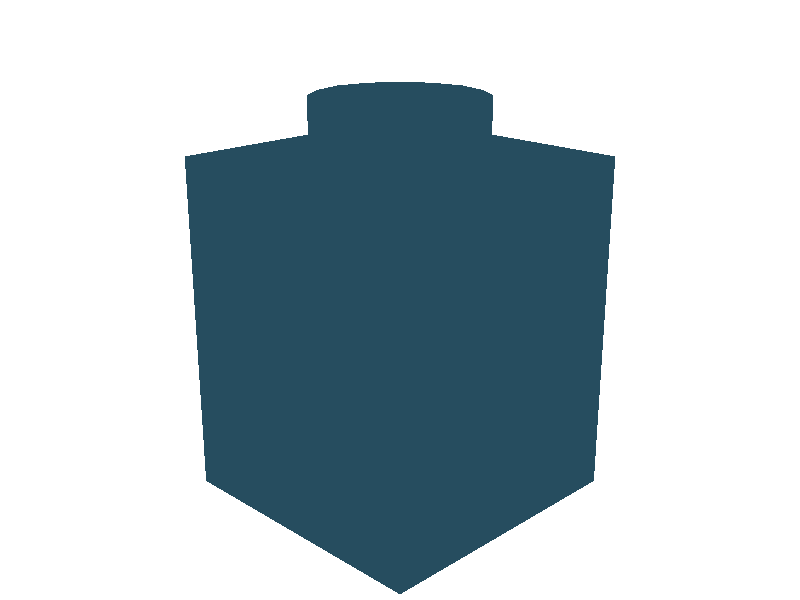 #version 3.7;

global_settings {
  assumed_gamma 1.0
}

#declare lc_Black = texture { pigment { rgb <0.019608, 0.074510, 0.113725> } finish { ambient 0.1 phong 0.2 phong_size 20 } }
#declare lc_Blue = texture { pigment { rgb <0.000000, 0.333333, 0.749020> } finish { ambient 0.1 phong 0.2 phong_size 20 } }
#declare lc_Green = texture { pigment { rgb <0.145098, 0.478431, 0.243137> } finish { ambient 0.1 phong 0.2 phong_size 20 } }
#declare lc_Dark_Turquoise = texture { pigment { rgb <0.000000, 0.513726, 0.560784> } finish { ambient 0.1 phong 0.2 phong_size 20 } }
#declare lc_Red = texture { pigment { rgb <0.788235, 0.101961, 0.035294> } finish { ambient 0.1 phong 0.2 phong_size 20 } }
#declare lc_Dark_Pink = texture { pigment { rgb <0.784314, 0.439216, 0.627451> } finish { ambient 0.1 phong 0.2 phong_size 20 } }
#declare lc_Brown = texture { pigment { rgb <0.345098, 0.223529, 0.152941> } finish { ambient 0.1 phong 0.2 phong_size 20 } }
#declare lc_Light_Grey = texture { pigment { rgb <0.607843, 0.631373, 0.615686> } finish { ambient 0.1 phong 0.2 phong_size 20 } }
#declare lc_Dark_Grey = texture { pigment { rgb <0.427451, 0.431373, 0.360784> } finish { ambient 0.1 phong 0.2 phong_size 20 } }
#declare lc_Light_Blue = texture { pigment { rgb <0.705882, 0.823529, 0.890196> } finish { ambient 0.1 phong 0.2 phong_size 20 } }
#declare lc_Bright_Green = texture { pigment { rgb <0.294118, 0.623529, 0.290196> } finish { ambient 0.1 phong 0.2 phong_size 20 } }
#declare lc_Light_Turquoise = texture { pigment { rgb <0.333333, 0.647059, 0.686275> } finish { ambient 0.1 phong 0.2 phong_size 20 } }
#declare lc_Salmon = texture { pigment { rgb <0.949020, 0.439216, 0.368627> } finish { ambient 0.1 phong 0.2 phong_size 20 } }
#declare lc_Pink = texture { pigment { rgb <0.988235, 0.592157, 0.674510> } finish { ambient 0.1 phong 0.2 phong_size 20 } }
#declare lc_Yellow = texture { pigment { rgb <0.949020, 0.803922, 0.215686> } finish { ambient 0.1 phong 0.2 phong_size 20 } }
#declare lc_White = texture { pigment { rgb <1.000000, 1.000000, 1.000000> } finish { ambient 0.1 phong 0.2 phong_size 20 } }
#declare lc_Light_Green = texture { pigment { rgb <0.760784, 0.854902, 0.721569> } finish { ambient 0.1 phong 0.2 phong_size 20 } }
#declare lc_Light_Yellow = texture { pigment { rgb <0.984314, 0.901961, 0.588235> } finish { ambient 0.1 phong 0.2 phong_size 20 } }
#declare lc_Tan = texture { pigment { rgb <0.894118, 0.803922, 0.619608> } finish { ambient 0.1 phong 0.2 phong_size 20 } }
#declare lc_Light_Violet = texture { pigment { rgb <0.788235, 0.792157, 0.886275> } finish { ambient 0.1 phong 0.2 phong_size 20 } }
#declare lc_Purple = texture { pigment { rgb <0.505882, 0.000000, 0.482353> } finish { ambient 0.1 phong 0.2 phong_size 20 } }
#declare lc_Dark_Blue_Violet = texture { pigment { rgb <0.125490, 0.196078, 0.690196> } finish { ambient 0.1 phong 0.2 phong_size 20 } }
#declare lc_Orange = texture { pigment { rgb <0.996078, 0.541176, 0.094118> } finish { ambient 0.1 phong 0.2 phong_size 20 } }
#declare lc_Magenta = texture { pigment { rgb <0.572549, 0.223529, 0.470588> } finish { ambient 0.1 phong 0.2 phong_size 20 } }
#declare lc_Lime = texture { pigment { rgb <0.733333, 0.913725, 0.043137> } finish { ambient 0.1 phong 0.2 phong_size 20 } }
#declare lc_Dark_Tan = texture { pigment { rgb <0.584314, 0.541176, 0.450980> } finish { ambient 0.1 phong 0.2 phong_size 20 } }
#declare lc_Bright_Pink = texture { pigment { rgb <0.894118, 0.678431, 0.784314> } finish { ambient 0.1 phong 0.2 phong_size 20 } }
#declare lc_Medium_Lavender = texture { pigment { rgb <0.674510, 0.470588, 0.729412> } finish { ambient 0.1 phong 0.2 phong_size 20 } }
#declare lc_Lavender = texture { pigment { rgb <0.882353, 0.835294, 0.929412> } finish { ambient 0.1 phong 0.2 phong_size 20 } }
#declare lc_Very_Light_Orange = texture { pigment { rgb <0.952941, 0.811765, 0.607843> } finish { ambient 0.1 phong 0.2 phong_size 20 } }
#declare lc_Bright_Reddish_Lilac = texture { pigment { rgb <0.803922, 0.384314, 0.596078> } finish { ambient 0.1 phong 0.2 phong_size 20 } }
#declare lc_Reddish_Brown = texture { pigment { rgb <0.345098, 0.164706, 0.070588> } finish { ambient 0.1 phong 0.2 phong_size 20 } }
#declare lc_Light_Bluish_Grey = texture { pigment { rgb <0.627451, 0.647059, 0.662745> } finish { ambient 0.1 phong 0.2 phong_size 20 } }
#declare lc_Dark_Bluish_Grey = texture { pigment { rgb <0.423529, 0.431373, 0.407843> } finish { ambient 0.1 phong 0.2 phong_size 20 } }
#declare lc_Medium_Blue = texture { pigment { rgb <0.360784, 0.615686, 0.819608> } finish { ambient 0.1 phong 0.2 phong_size 20 } }
#declare lc_Medium_Green = texture { pigment { rgb <0.450980, 0.862745, 0.631373> } finish { ambient 0.1 phong 0.2 phong_size 20 } }
#declare lc_Light_Pink = texture { pigment { rgb <0.996078, 0.800000, 0.811765> } finish { ambient 0.1 phong 0.2 phong_size 20 } }
#declare lc_Light_Flesh = texture { pigment { rgb <0.964706, 0.843137, 0.701961> } finish { ambient 0.1 phong 0.2 phong_size 20 } }
#declare lc_Medium_Dark_Flesh = texture { pigment { rgb <0.800000, 0.439216, 0.164706> } finish { ambient 0.1 phong 0.2 phong_size 20 } }
#declare lc_Medium_Lilac = texture { pigment { rgb <0.247059, 0.211765, 0.568627> } finish { ambient 0.1 phong 0.2 phong_size 20 } }
#declare lc_Dark_Flesh = texture { pigment { rgb <0.486275, 0.313726, 0.227451> } finish { ambient 0.1 phong 0.2 phong_size 20 } }
#declare lc_Blue_Violet = texture { pigment { rgb <0.298039, 0.380392, 0.858824> } finish { ambient 0.1 phong 0.2 phong_size 20 } }
#declare lc_Flesh = texture { pigment { rgb <0.815686, 0.568627, 0.407843> } finish { ambient 0.1 phong 0.2 phong_size 20 } }
#declare lc_Light_Salmon = texture { pigment { rgb <0.996078, 0.729412, 0.741176> } finish { ambient 0.1 phong 0.2 phong_size 20 } }
#declare lc_Violet = texture { pigment { rgb <0.262745, 0.329412, 0.639216> } finish { ambient 0.1 phong 0.2 phong_size 20 } }
#declare lc_Medium_Violet = texture { pigment { rgb <0.407843, 0.454902, 0.792157> } finish { ambient 0.1 phong 0.2 phong_size 20 } }
#declare lc_Medium_Lime = texture { pigment { rgb <0.780392, 0.823529, 0.235294> } finish { ambient 0.1 phong 0.2 phong_size 20 } }
#declare lc_Aqua = texture { pigment { rgb <0.701961, 0.843137, 0.819608> } finish { ambient 0.1 phong 0.2 phong_size 20 } }
#declare lc_Light_Lime = texture { pigment { rgb <0.850980, 0.894118, 0.654902> } finish { ambient 0.1 phong 0.2 phong_size 20 } }
#declare lc_Light_Orange = texture { pigment { rgb <0.976471, 0.729412, 0.380392> } finish { ambient 0.1 phong 0.2 phong_size 20 } }
#declare lc_Very_Light_Bluish_Grey = texture { pigment { rgb <0.901961, 0.890196, 0.878431> } finish { ambient 0.1 phong 0.2 phong_size 20 } }
#declare lc_Bright_Light_Orange = texture { pigment { rgb <0.972549, 0.733333, 0.239216> } finish { ambient 0.1 phong 0.2 phong_size 20 } }
#declare lc_Bright_Light_Blue = texture { pigment { rgb <0.525490, 0.756863, 0.882353> } finish { ambient 0.1 phong 0.2 phong_size 20 } }
#declare lc_Rust = texture { pigment { rgb <0.701961, 0.062745, 0.015686> } finish { ambient 0.1 phong 0.2 phong_size 20 } }
#declare lc_Bright_Light_Yellow = texture { pigment { rgb <1.000000, 0.941176, 0.227451> } finish { ambient 0.1 phong 0.2 phong_size 20 } }
#declare lc_Sky_Blue = texture { pigment { rgb <0.337255, 0.745098, 0.839216> } finish { ambient 0.1 phong 0.2 phong_size 20 } }
#declare lc_Dark_Blue = texture { pigment { rgb <0.050980, 0.196078, 0.356863> } finish { ambient 0.1 phong 0.2 phong_size 20 } }
#declare lc_Dark_Green = texture { pigment { rgb <0.094118, 0.274510, 0.196078> } finish { ambient 0.1 phong 0.2 phong_size 20 } }
#declare lc_Dark_Brown = texture { pigment { rgb <0.207843, 0.129412, 0.000000> } finish { ambient 0.1 phong 0.2 phong_size 20 } }
#declare lc_Maersk_Blue = texture { pigment { rgb <0.329412, 0.662745, 0.784314> } finish { ambient 0.1 phong 0.2 phong_size 20 } }
#declare lc_Dark_Red = texture { pigment { rgb <0.447059, 0.054902, 0.058824> } finish { ambient 0.1 phong 0.2 phong_size 20 } }
#declare lc_Dark_Azure = texture { pigment { rgb <0.078431, 0.596078, 0.843137> } finish { ambient 0.1 phong 0.2 phong_size 20 } }
#declare lc_Medium_Azure = texture { pigment { rgb <0.243137, 0.760784, 0.866667> } finish { ambient 0.1 phong 0.2 phong_size 20 } }
#declare lc_Light_Aqua = texture { pigment { rgb <0.741176, 0.862745, 0.847059> } finish { ambient 0.1 phong 0.2 phong_size 20 } }
#declare lc_Yellowish_Green = texture { pigment { rgb <0.874510, 0.933333, 0.647059> } finish { ambient 0.1 phong 0.2 phong_size 20 } }
#declare lc_Olive_Green = texture { pigment { rgb <0.607843, 0.603922, 0.352941> } finish { ambient 0.1 phong 0.2 phong_size 20 } }
#declare lc_Sand_Red = texture { pigment { rgb <0.839216, 0.458824, 0.447059> } finish { ambient 0.1 phong 0.2 phong_size 20 } }
#declare lc_Medium_Dark_Pink = texture { pigment { rgb <0.968627, 0.521569, 0.694118> } finish { ambient 0.1 phong 0.2 phong_size 20 } }
#declare lc_Earth_Orange = texture { pigment { rgb <0.980392, 0.611765, 0.109804> } finish { ambient 0.1 phong 0.2 phong_size 20 } }
#declare lc_Sand_Purple = texture { pigment { rgb <0.517647, 0.368627, 0.517647> } finish { ambient 0.1 phong 0.2 phong_size 20 } }
#declare lc_Sand_Green = texture { pigment { rgb <0.627451, 0.737255, 0.674510> } finish { ambient 0.1 phong 0.2 phong_size 20 } }
#declare lc_Sand_Blue = texture { pigment { rgb <0.349020, 0.443137, 0.517647> } finish { ambient 0.1 phong 0.2 phong_size 20 } }
#declare lc_Fabuland_Brown = texture { pigment { rgb <0.713726, 0.482353, 0.313726> } finish { ambient 0.1 phong 0.2 phong_size 20 } }
#declare lc_Medium_Orange = texture { pigment { rgb <1.000000, 0.654902, 0.043137> } finish { ambient 0.1 phong 0.2 phong_size 20 } }
#declare lc_Dark_Orange = texture { pigment { rgb <0.662745, 0.333333, 0.000000> } finish { ambient 0.1 phong 0.2 phong_size 20 } }
#declare lc_Very_Light_Grey = texture { pigment { rgb <0.901961, 0.890196, 0.854902> } finish { ambient 0.1 phong 0.2 phong_size 20 } }
#declare lc_Reddish_Lilac = texture { pigment { rgb <0.556863, 0.333333, 0.592157> } finish { ambient 0.1 phong 0.2 phong_size 20 } }
#declare lc_Flamingo_Pink = texture { pigment { rgb <1.000000, 0.580392, 0.760784> } finish { ambient 0.1 phong 0.2 phong_size 20 } }
#declare lc_Lilac = texture { pigment { rgb <0.337255, 0.305882, 0.615686> } finish { ambient 0.1 phong 0.2 phong_size 20 } }
#declare lc_Dark_Nougat = texture { pigment { rgb <0.678431, 0.380392, 0.250980> } finish { ambient 0.1 phong 0.2 phong_size 20 } }
#declare lc_Trans_Clear = texture { pigment { rgb <0.988235, 0.988235, 0.988235> filter 0.9 } finish { ambient 0.3 diffuse 0.2 reflection 0.25 phong 0.3 phong_size 60 } }
#declare lc_Trans_Black = texture { pigment { rgb <0.388235, 0.372549, 0.321569> filter 0.9 } finish { ambient 0.3 diffuse 0.2 reflection 0.25 phong 0.3 phong_size 60 } }
#declare lc_Trans_Red = texture { pigment { rgb <0.788235, 0.101961, 0.035294> filter 0.9 } finish { ambient 0.3 diffuse 0.2 reflection 0.25 phong 0.3 phong_size 60 } }
#declare lc_Trans_Neon_Orange = texture { pigment { rgb <1.000000, 0.501961, 0.050980> filter 0.9 } finish { ambient 0.3 diffuse 0.2 reflection 0.25 phong 0.3 phong_size 60 } }
#declare lc_Trans_Orange = texture { pigment { rgb <0.941176, 0.560784, 0.109804> filter 0.9 } finish { ambient 0.3 diffuse 0.2 reflection 0.25 phong 0.3 phong_size 60 } }
#declare lc_Trans_Neon_Yellow = texture { pigment { rgb <0.854902, 0.690196, 0.000000> filter 0.9 } finish { ambient 0.3 diffuse 0.2 reflection 0.25 phong 0.3 phong_size 60 } }
#declare lc_Trans_Yellow = texture { pigment { rgb <0.960784, 0.803922, 0.184314> filter 0.9 } finish { ambient 0.3 diffuse 0.2 reflection 0.25 phong 0.3 phong_size 60 } }
#declare lc_Trans_Neon_Green = texture { pigment { rgb <0.752941, 1.000000, 0.000000> filter 0.9 } finish { ambient 0.3 diffuse 0.2 reflection 0.25 phong 0.3 phong_size 60 } }
#declare lc_Trans_Bright_Green = texture { pigment { rgb <0.337255, 0.901961, 0.274510> filter 0.9 } finish { ambient 0.3 diffuse 0.2 reflection 0.25 phong 0.3 phong_size 60 } }
#declare lc_Trans_Green = texture { pigment { rgb <0.137255, 0.470588, 0.254902> filter 0.9 } finish { ambient 0.3 diffuse 0.2 reflection 0.25 phong 0.3 phong_size 60 } }
#declare lc_Trans_Dark_Blue = texture { pigment { rgb <0.000000, 0.125490, 0.627451> filter 0.9 } finish { ambient 0.3 diffuse 0.2 reflection 0.25 phong 0.3 phong_size 60 } }
#declare lc_Trans_Medium_Blue = texture { pigment { rgb <0.333333, 0.603922, 0.717647> filter 0.9 } finish { ambient 0.3 diffuse 0.2 reflection 0.25 phong 0.3 phong_size 60 } }
#declare lc_Trans_Light_Blue = texture { pigment { rgb <0.682353, 0.913725, 0.937255> filter 0.9 } finish { ambient 0.3 diffuse 0.2 reflection 0.25 phong 0.3 phong_size 60 } }
#declare lc_Trans_Very_Light_Blue = texture { pigment { rgb <0.756863, 0.874510, 0.941176> filter 0.9 } finish { ambient 0.3 diffuse 0.2 reflection 0.25 phong 0.3 phong_size 60 } }
#declare lc_Trans_Bright_Reddish_Lilac = texture { pigment { rgb <0.588235, 0.439216, 0.623529> filter 0.9 } finish { ambient 0.3 diffuse 0.2 reflection 0.25 phong 0.3 phong_size 60 } }
#declare lc_Trans_Purple = texture { pigment { rgb <0.647059, 0.647059, 0.796078> filter 0.9 } finish { ambient 0.3 diffuse 0.2 reflection 0.25 phong 0.3 phong_size 60 } }
#declare lc_Trans_Dark_Pink = texture { pigment { rgb <0.874510, 0.400000, 0.584314> filter 0.9 } finish { ambient 0.3 diffuse 0.2 reflection 0.25 phong 0.3 phong_size 60 } }
#declare lc_Trans_Pink = texture { pigment { rgb <0.988235, 0.592157, 0.674510> filter 0.9 } finish { ambient 0.3 diffuse 0.2 reflection 0.25 phong 0.3 phong_size 60 } }
#declare lc_Trans_Light_Green = texture { pigment { rgb <0.490196, 0.760784, 0.568627> filter 0.9 } finish { ambient 0.3 diffuse 0.2 reflection 0.25 phong 0.3 phong_size 60 } }
#declare lc_Trans_Fire_Yellow = texture { pigment { rgb <0.984314, 0.909804, 0.564706> filter 0.9 } finish { ambient 0.3 diffuse 0.2 reflection 0.25 phong 0.3 phong_size 60 } }
#declare lc_Trans_Light_Blue_Violet = texture { pigment { rgb <0.419608, 0.670588, 0.894118> filter 0.9 } finish { ambient 0.3 diffuse 0.2 reflection 0.25 phong 0.3 phong_size 60 } }
#declare lc_Trans_Bright_Light_Orange = texture { pigment { rgb <0.988235, 0.717647, 0.427451> filter 0.9 } finish { ambient 0.3 diffuse 0.2 reflection 0.25 phong 0.3 phong_size 60 } }
#declare lc_Trans_Reddish_Lilac = texture { pigment { rgb <0.760784, 0.505882, 0.647059> filter 0.9 } finish { ambient 0.3 diffuse 0.2 reflection 0.25 phong 0.3 phong_size 60 } }
#declare lc_Chrome_Gold = texture { pigment { rgb <0.733333, 0.647059, 0.239216> } finish { ambient 0.1 phong 0.2 phong_size 20 } }
#declare lc_Chrome_Silver = texture { pigment { rgb <0.878431, 0.878431, 0.878431> } finish { ambient 0.1 phong 0.2 phong_size 20 } }
#declare lc_Chrome_Antique_Brass = texture { pigment { rgb <0.392157, 0.352941, 0.298039> } finish { ambient 0.1 phong 0.2 phong_size 20 } }
#declare lc_Chrome_Black = texture { pigment { rgb <0.105882, 0.164706, 0.203922> } finish { ambient 0.1 phong 0.2 phong_size 20 } }
#declare lc_Chrome_Blue = texture { pigment { rgb <0.423529, 0.588235, 0.749020> } finish { ambient 0.1 phong 0.2 phong_size 20 } }
#declare lc_Chrome_Green = texture { pigment { rgb <0.235294, 0.701961, 0.443137> } finish { ambient 0.1 phong 0.2 phong_size 20 } }
#declare lc_Chrome_Pink = texture { pigment { rgb <0.666667, 0.301961, 0.556863> } finish { ambient 0.1 phong 0.2 phong_size 20 } }
#declare lc_Pearl_White = texture { pigment { rgb <0.949020, 0.952941, 0.949020> } finish { ambient 0.1 phong 0.2 phong_size 20 } }
#declare lc_Pearl_Very_Light_Grey = texture { pigment { rgb <0.733333, 0.741176, 0.737255> } finish { ambient 0.1 phong 0.2 phong_size 20 } }
#declare lc_Pearl_Light_Grey = texture { pigment { rgb <0.611765, 0.639216, 0.658824> } finish { ambient 0.1 phong 0.2 phong_size 20 } }
#declare lc_Flat_Silver = texture { pigment { rgb <0.537255, 0.529412, 0.533333> } finish { ambient 0.1 phong 0.2 phong_size 20 } }
#declare lc_Pearl_Dark_Grey = texture { pigment { rgb <0.341176, 0.345098, 0.341176> } finish { ambient 0.1 phong 0.2 phong_size 20 } }
#declare lc_Metal_Blue = texture { pigment { rgb <0.337255, 0.466667, 0.729412> } finish { ambient 0.1 phong 0.2 phong_size 20 } }
#declare lc_Pearl_Light_Gold = texture { pigment { rgb <0.862745, 0.745098, 0.380392> } finish { ambient 0.1 phong 0.2 phong_size 20 } }
#declare lc_Pearl_Gold = texture { pigment { rgb <0.800000, 0.611765, 0.168627> } finish { ambient 0.1 phong 0.2 phong_size 20 } }
#declare lc_Flat_Dark_Gold = texture { pigment { rgb <0.705882, 0.533333, 0.243137> } finish { ambient 0.1 phong 0.2 phong_size 20 } }
#declare lc_Copper = texture { pigment { rgb <0.588235, 0.290196, 0.152941> } finish { ambient 0.1 phong 0.2 phong_size 20 } }
#declare lc_Reddish_Gold = texture { pigment { rgb <0.674510, 0.509804, 0.278431> } finish { ambient 0.1 phong 0.2 phong_size 20 } }
#declare lc_Metallic_Silver = texture { pigment { rgb <0.647059, 0.662745, 0.705882> } finish { ambient 0.1 phong 0.2 phong_size 20 } }
#declare lc_Metallic_Green = texture { pigment { rgb <0.537255, 0.607843, 0.372549> } finish { ambient 0.1 phong 0.2 phong_size 20 } }
#declare lc_Metallic_Gold = texture { pigment { rgb <0.858824, 0.674510, 0.203922> } finish { ambient 0.1 phong 0.2 phong_size 20 } }
#declare lc_Metallic_Black = texture { pigment { rgb <0.101961, 0.156863, 0.192157> } finish { ambient 0.1 phong 0.2 phong_size 20 } }
#declare lc_Metallic_Dark_Grey = texture { pigment { rgb <0.427451, 0.431373, 0.360784> } finish { ambient 0.1 phong 0.2 phong_size 20 } }
#declare lc_Metallic_Copper = texture { pigment { rgb <0.760784, 0.498039, 0.325490> } finish { ambient 0.1 phong 0.2 phong_size 20 } }
#declare lc_Metallic_Bright_Red = texture { pigment { rgb <0.839216, 0.000000, 0.149020> } finish { ambient 0.1 phong 0.2 phong_size 20 } }
#declare lc_Metallic_Dark_Green = texture { pigment { rgb <0.000000, 0.556863, 0.235294> } finish { ambient 0.1 phong 0.2 phong_size 20 } }
#declare lc_Milky_White = texture { pigment { rgb <1.000000, 1.000000, 1.000000> filter 0.9 } finish { ambient 0.3 diffuse 0.2 reflection 0.25 phong 0.3 phong_size 60 } }
#declare lc_Glow_In_Dark_Opaque = texture { pigment { rgb <0.878431, 1.000000, 0.690196> filter 0.9 } finish { ambient 0.3 diffuse 0.2 reflection 0.25 phong 0.3 phong_size 60 } }
#declare lc_Glow_In_Dark_Trans = texture { pigment { rgb <0.741176, 0.776471, 0.678431> filter 0.9 } finish { ambient 0.3 diffuse 0.2 reflection 0.25 phong 0.3 phong_size 60 } }
#declare lc_Glow_In_Dark_White = texture { pigment { rgb <0.960784, 0.952941, 0.843137> filter 0.9 } finish { ambient 0.3 diffuse 0.2 reflection 0.25 phong 0.3 phong_size 60 } }
#declare lc_Glitter_Trans_Dark_Pink = texture { pigment { rgb <0.874510, 0.400000, 0.584314> filter 0.9 } finish { ambient 0.3 diffuse 0.2 reflection 0.25 phong 0.3 phong_size 60 } }
#declare lc_Glitter_Trans_Clear = texture { pigment { rgb <1.000000, 1.000000, 1.000000> filter 0.9 } finish { ambient 0.3 diffuse 0.2 reflection 0.25 phong 0.3 phong_size 60 } }
#declare lc_Glitter_Trans_Purple = texture { pigment { rgb <0.392157, 0.000000, 0.380392> filter 0.9 } finish { ambient 0.3 diffuse 0.2 reflection 0.25 phong 0.3 phong_size 60 } }
#declare lc_Glitter_Trans_Light_Blue = texture { pigment { rgb <0.682353, 0.913725, 0.937255> filter 0.9 } finish { ambient 0.3 diffuse 0.2 reflection 0.25 phong 0.3 phong_size 60 } }
#declare lc_Glitter_Trans_Neon_Green = texture { pigment { rgb <0.752941, 1.000000, 0.000000> filter 0.9 } finish { ambient 0.3 diffuse 0.2 reflection 0.25 phong 0.3 phong_size 60 } }
#declare lc_Speckle_Black_Silver = texture { pigment { rgb <0.000000, 0.000000, 0.000000> } finish { ambient 0.1 phong 0.2 phong_size 20 } }
#declare lc_Speckle_Black_Gold = texture { pigment { rgb <0.000000, 0.000000, 0.000000> } finish { ambient 0.1 phong 0.2 phong_size 20 } }
#declare lc_Speckle_Black_Copper = texture { pigment { rgb <0.000000, 0.000000, 0.000000> } finish { ambient 0.1 phong 0.2 phong_size 20 } }
#declare lc_Speckle_Dark_Bluish_Grey_Silver = texture { pigment { rgb <0.388235, 0.372549, 0.380392> } finish { ambient 0.1 phong 0.2 phong_size 20 } }
#declare lc_Rubber_Yellow = texture { pigment { rgb <0.960784, 0.803922, 0.184314> } finish { ambient 0.1 phong 0.2 phong_size 20 } }
#declare lc_Rubber_Trans_Yellow = texture { pigment { rgb <0.792157, 0.690196, 0.000000> filter 0.9 } finish { ambient 0.3 diffuse 0.2 reflection 0.25 phong 0.3 phong_size 60 } }
#declare lc_Rubber_Trans_Clear = texture { pigment { rgb <1.000000, 1.000000, 1.000000> filter 0.9 } finish { ambient 0.3 diffuse 0.2 reflection 0.25 phong 0.3 phong_size 60 } }
#declare lc_Rubber_Black = texture { pigment { rgb <0.129412, 0.129412, 0.129412> } finish { ambient 0.1 phong 0.2 phong_size 20 } }
#declare lc_Rubber_Blue = texture { pigment { rgb <0.000000, 0.200000, 0.698039> } finish { ambient 0.1 phong 0.2 phong_size 20 } }
#declare lc_Rubber_Red = texture { pigment { rgb <0.768627, 0.000000, 0.149020> } finish { ambient 0.1 phong 0.2 phong_size 20 } }
#declare lc_Rubber_Orange = texture { pigment { rgb <0.815686, 0.400000, 0.062745> } finish { ambient 0.1 phong 0.2 phong_size 20 } }
#declare lc_Rubber_Light_Grey = texture { pigment { rgb <0.756863, 0.760784, 0.756863> } finish { ambient 0.1 phong 0.2 phong_size 20 } }
#declare lc_Rubber_Dark_Blue = texture { pigment { rgb <0.000000, 0.113725, 0.407843> } finish { ambient 0.1 phong 0.2 phong_size 20 } }
#declare lc_Rubber_Purple = texture { pigment { rgb <0.505882, 0.000000, 0.482353> } finish { ambient 0.1 phong 0.2 phong_size 20 } }
#declare lc_Rubber_Lime = texture { pigment { rgb <0.843137, 0.941176, 0.000000> } finish { ambient 0.1 phong 0.2 phong_size 20 } }
#declare lc_Rubber_Light_Bluish_Grey = texture { pigment { rgb <0.639216, 0.635294, 0.643137> } finish { ambient 0.1 phong 0.2 phong_size 20 } }
#declare lc_Rubber_Flat_Silver = texture { pigment { rgb <0.537255, 0.529412, 0.533333> } finish { ambient 0.1 phong 0.2 phong_size 20 } }
#declare lc_Rubber_White = texture { pigment { rgb <0.980392, 0.980392, 0.980392> } finish { ambient 0.1 phong 0.2 phong_size 20 } }
#declare lc_Trans_Black_IR_Lens = texture { pigment { rgb <0.000000, 0.000000, 0.000000> filter 0.9 } finish { ambient 0.3 diffuse 0.2 reflection 0.25 phong 0.3 phong_size 60 } }
#declare lc_Magnet = texture { pigment { rgb <0.396078, 0.403922, 0.380392> } finish { ambient 0.1 phong 0.2 phong_size 20 } }
#declare lc_Electric_Contact_Alloy = texture { pigment { rgb <0.815686, 0.815686, 0.815686> } finish { ambient 0.1 phong 0.2 phong_size 20 } }
#declare lc_Electric_Contact_Copper = texture { pigment { rgb <0.682353, 0.478431, 0.349020> } finish { ambient 0.1 phong 0.2 phong_size 20 } }
#declare lc_Main_Colour = texture { pigment { rgb <1.000000, 1.000000, 0.501961> } finish { ambient 0.1 phong 0.2 phong_size 20 } }
#declare lc_Edge_Colour = texture { pigment { rgb <0.498039, 0.498039, 0.498039> } finish { ambient 0.1 phong 0.2 phong_size 20 } }
#declare lc_Color_353 = texture { pigment { rgb <0.500000, 0.500000, 0.500000> } finish { ambient 0.1 phong 0.2 phong_size 20 } }
#declare lc_Color_507 = texture { pigment { rgb <0.500000, 0.500000, 0.500000> } finish { ambient 0.1 phong 0.2 phong_size 20 } }
#declare lc_Color_508 = texture { pigment { rgb <0.500000, 0.500000, 0.500000> } finish { ambient 0.1 phong 0.2 phong_size 20 } }
#declare lc_Color_509 = texture { pigment { rgb <0.500000, 0.500000, 0.500000> } finish { ambient 0.1 phong 0.2 phong_size 20 } }
#declare lc_Color_10002 = texture { pigment { rgb <0.500000, 0.500000, 0.500000> } finish { ambient 0.1 phong 0.2 phong_size 20 } }
#declare lc_Color_10026 = texture { pigment { rgb <0.500000, 0.500000, 0.500000> } finish { ambient 0.1 phong 0.2 phong_size 20 } }
#declare lc_Color_10031 = texture { pigment { rgb <0.500000, 0.500000, 0.500000> } finish { ambient 0.1 phong 0.2 phong_size 20 } }
#declare lc_Color_10070 = texture { pigment { rgb <0.500000, 0.500000, 0.500000> } finish { ambient 0.1 phong 0.2 phong_size 20 } }
#declare lc_Color_10226 = texture { pigment { rgb <0.500000, 0.500000, 0.500000> } finish { ambient 0.1 phong 0.2 phong_size 20 } }
#declare lc_Color_10308 = texture { pigment { rgb <0.500000, 0.500000, 0.500000> } finish { ambient 0.1 phong 0.2 phong_size 20 } }
#declare lc_Color_10320 = texture { pigment { rgb <0.500000, 0.500000, 0.500000> } finish { ambient 0.1 phong 0.2 phong_size 20 } }
#declare lc_Color_10321 = texture { pigment { rgb <0.500000, 0.500000, 0.500000> } finish { ambient 0.1 phong 0.2 phong_size 20 } }
#declare lc_Color_10322 = texture { pigment { rgb <0.500000, 0.500000, 0.500000> } finish { ambient 0.1 phong 0.2 phong_size 20 } }
#declare lc_Color_10323 = texture { pigment { rgb <0.500000, 0.500000, 0.500000> } finish { ambient 0.1 phong 0.2 phong_size 20 } }
#declare lc_Color_10484 = texture { pigment { rgb <0.500000, 0.500000, 0.500000> } finish { ambient 0.1 phong 0.2 phong_size 20 } }

#declare lc_3005_dat = mesh {
  smooth_triangle { <0.24, -0.24, -0.16>, <-0.00, -0.00, -1.00>, <0.24, 0.24, -0.16>, <-0.00, -0.00, -1.00>, <-0.24, 0.24, -0.16>, <-0.00, -0.00, -1.00> }
  smooth_triangle { <-0.24, 0.24, -0.16>, <-0.00, -0.00, -1.00>, <-0.24, -0.24, -0.16>, <-0.00, -0.00, -1.00>, <0.24, -0.24, -0.16>, <-0.00, -0.00, -1.00> }
  smooth_triangle { <-0.24, -0.24, -0.96>, <1.00, -0.00, 0.00>, <-0.24, -0.24, -0.16>, <1.00, -0.00, 0.00>, <-0.24, 0.24, -0.16>, <1.00, -0.00, 0.00> }
  smooth_triangle { <-0.24, 0.24, -0.16>, <1.00, -0.00, 0.00>, <-0.24, 0.24, -0.96>, <1.00, -0.00, 0.00>, <-0.24, -0.24, -0.96>, <1.00, -0.00, 0.00> }
  smooth_triangle { <-0.24, 0.24, -0.96>, <-0.00, -1.00, 0.00>, <-0.24, 0.24, -0.16>, <-0.00, -1.00, 0.00>, <0.24, 0.24, -0.16>, <-0.00, -1.00, 0.00> }
  smooth_triangle { <0.24, 0.24, -0.16>, <-0.00, -1.00, 0.00>, <0.24, 0.24, -0.96>, <-0.00, -1.00, 0.00>, <-0.24, 0.24, -0.96>, <-0.00, -1.00, 0.00> }
  smooth_triangle { <0.24, 0.24, -0.96>, <-1.00, -0.00, 0.00>, <0.24, 0.24, -0.16>, <-1.00, -0.00, 0.00>, <0.24, -0.24, -0.16>, <-1.00, -0.00, 0.00> }
  smooth_triangle { <0.24, -0.24, -0.16>, <-1.00, -0.00, 0.00>, <0.24, -0.24, -0.96>, <-1.00, -0.00, 0.00>, <0.24, 0.24, -0.96>, <-1.00, -0.00, 0.00> }
  smooth_triangle { <0.24, -0.24, -0.96>, <-0.00, 1.00, 0.00>, <0.24, -0.24, -0.16>, <-0.00, 1.00, 0.00>, <-0.24, -0.24, -0.16>, <-0.00, 1.00, 0.00> }
  smooth_triangle { <-0.24, -0.24, -0.16>, <-0.00, 1.00, 0.00>, <-0.24, -0.24, -0.96>, <-0.00, 1.00, 0.00>, <0.24, -0.24, -0.96>, <-0.00, 1.00, 0.00> }
  smooth_triangle { <-0.24, 0.24, -0.96>, <-0.00, -0.00, -1.00>, <-0.40, 0.40, -0.96>, <-0.00, -0.00, -1.00>, <-0.40, -0.40, -0.96>, <-0.00, -0.00, -1.00> }
  smooth_triangle { <-0.40, -0.40, -0.96>, <-0.00, -0.00, -1.00>, <-0.24, -0.24, -0.96>, <-0.00, -0.00, -1.00>, <-0.24, 0.24, -0.96>, <-0.00, -0.00, -1.00> }
  smooth_triangle { <0.24, 0.24, -0.96>, <-0.00, -0.00, -1.00>, <0.40, 0.40, -0.96>, <-0.00, -0.00, -1.00>, <-0.40, 0.40, -0.96>, <-0.00, -0.00, -1.00> }
  smooth_triangle { <-0.40, 0.40, -0.96>, <-0.00, -0.00, -1.00>, <-0.24, 0.24, -0.96>, <-0.00, -0.00, -1.00>, <0.24, 0.24, -0.96>, <-0.00, -0.00, -1.00> }
  smooth_triangle { <0.24, -0.24, -0.96>, <-0.00, -0.00, -1.00>, <0.40, -0.40, -0.96>, <-0.00, -0.00, -1.00>, <0.40, 0.40, -0.96>, <-0.00, -0.00, -1.00> }
  smooth_triangle { <0.40, 0.40, -0.96>, <-0.00, -0.00, -1.00>, <0.24, 0.24, -0.96>, <-0.00, -0.00, -1.00>, <0.24, -0.24, -0.96>, <-0.00, -0.00, -1.00> }
  smooth_triangle { <-0.24, -0.24, -0.96>, <-0.00, -0.00, -1.00>, <-0.40, -0.40, -0.96>, <-0.00, -0.00, -1.00>, <0.40, -0.40, -0.96>, <-0.00, -0.00, -1.00> }
  smooth_triangle { <0.40, -0.40, -0.96>, <-0.00, -0.00, -1.00>, <0.24, -0.24, -0.96>, <-0.00, -0.00, -1.00>, <-0.24, -0.24, -0.96>, <-0.00, -0.00, -1.00> }
  smooth_triangle { <-0.40, 0.40, -0.00>, <-0.00, -0.00, 1.00>, <0.40, 0.40, -0.00>, <-0.00, -0.00, 1.00>, <0.40, -0.40, -0.00>, <-0.00, -0.00, 1.00> }
  smooth_triangle { <0.40, -0.40, -0.00>, <-0.00, -0.00, 1.00>, <-0.40, -0.40, -0.00>, <-0.00, -0.00, 1.00>, <-0.40, 0.40, -0.00>, <-0.00, -0.00, 1.00> }
  smooth_triangle { <-0.40, 0.40, -0.00>, <-1.00, -0.00, 0.00>, <-0.40, -0.40, -0.00>, <-1.00, -0.00, 0.00>, <-0.40, -0.40, -0.96>, <-1.00, -0.00, 0.00> }
  smooth_triangle { <-0.40, -0.40, -0.96>, <-1.00, -0.00, 0.00>, <-0.40, 0.40, -0.96>, <-1.00, -0.00, 0.00>, <-0.40, 0.40, -0.00>, <-1.00, -0.00, 0.00> }
  smooth_triangle { <0.40, 0.40, -0.00>, <-0.00, 1.00, 0.00>, <-0.40, 0.40, -0.00>, <-0.00, 1.00, 0.00>, <-0.40, 0.40, -0.96>, <-0.00, 1.00, 0.00> }
  smooth_triangle { <-0.40, 0.40, -0.96>, <-0.00, 1.00, 0.00>, <0.40, 0.40, -0.96>, <-0.00, 1.00, 0.00>, <0.40, 0.40, -0.00>, <-0.00, 1.00, 0.00> }
  smooth_triangle { <0.40, -0.40, -0.00>, <1.00, -0.00, 0.00>, <0.40, 0.40, -0.00>, <1.00, -0.00, 0.00>, <0.40, 0.40, -0.96>, <1.00, -0.00, 0.00> }
  smooth_triangle { <0.40, 0.40, -0.96>, <1.00, -0.00, 0.00>, <0.40, -0.40, -0.96>, <1.00, -0.00, 0.00>, <0.40, -0.40, -0.00>, <1.00, -0.00, 0.00> }
  smooth_triangle { <-0.40, -0.40, -0.00>, <-0.00, -1.00, 0.00>, <0.40, -0.40, -0.00>, <-0.00, -1.00, 0.00>, <0.40, -0.40, -0.96>, <-0.00, -1.00, 0.00> }
  smooth_triangle { <0.40, -0.40, -0.96>, <-0.00, -1.00, 0.00>, <-0.40, -0.40, -0.96>, <-0.00, -1.00, 0.00>, <-0.40, -0.40, -0.00>, <-0.00, -1.00, 0.00> }
  smooth_triangle { <-0.00, -0.24, 0.16>, <-0.00, -1.00, 0.00>, <-0.00, -0.24, -0.00>, <-0.00, -1.00, 0.00>, <-0.09, -0.22, -0.00>, <-0.38, -0.92, 0.00> }
  smooth_triangle { <-0.09, -0.22, -0.00>, <-0.38, -0.92, 0.00>, <-0.09, -0.22, 0.16>, <-0.38, -0.92, 0.00>, <-0.00, -0.24, 0.16>, <-0.00, -1.00, 0.00> }
  smooth_triangle { <-0.09, -0.22, 0.16>, <-0.38, -0.92, 0.00>, <-0.09, -0.22, -0.00>, <-0.38, -0.92, 0.00>, <-0.17, -0.17, -0.00>, <-0.70, -0.70, 0.00> }
  smooth_triangle { <-0.17, -0.17, -0.00>, <-0.70, -0.70, 0.00>, <-0.17, -0.17, 0.16>, <-0.70, -0.70, 0.00>, <-0.09, -0.22, 0.16>, <-0.38, -0.92, 0.00> }
  smooth_triangle { <-0.17, -0.17, 0.16>, <-0.70, -0.70, 0.00>, <-0.17, -0.17, -0.00>, <-0.70, -0.70, 0.00>, <-0.22, -0.09, -0.00>, <-0.92, -0.38, 0.00> }
  smooth_triangle { <-0.22, -0.09, -0.00>, <-0.92, -0.38, 0.00>, <-0.22, -0.09, 0.16>, <-0.92, -0.38, 0.00>, <-0.17, -0.17, 0.16>, <-0.70, -0.70, 0.00> }
  smooth_triangle { <-0.22, -0.09, 0.16>, <-0.92, -0.38, 0.00>, <-0.22, -0.09, -0.00>, <-0.92, -0.38, 0.00>, <-0.24, -0.00, -0.00>, <-1.00, -0.00, 0.00> }
  smooth_triangle { <-0.24, -0.00, -0.00>, <-1.00, -0.00, 0.00>, <-0.24, -0.00, 0.16>, <-1.00, -0.00, 0.00>, <-0.22, -0.09, 0.16>, <-0.92, -0.38, 0.00> }
  smooth_triangle { <-0.24, -0.00, 0.16>, <-1.00, -0.00, 0.00>, <-0.24, -0.00, -0.00>, <-1.00, -0.00, 0.00>, <-0.22, 0.09, -0.00>, <-0.92, 0.38, 0.00> }
  smooth_triangle { <-0.22, 0.09, -0.00>, <-0.92, 0.38, 0.00>, <-0.22, 0.09, 0.16>, <-0.92, 0.38, 0.00>, <-0.24, -0.00, 0.16>, <-1.00, -0.00, 0.00> }
  smooth_triangle { <-0.22, 0.09, 0.16>, <-0.92, 0.38, 0.00>, <-0.22, 0.09, -0.00>, <-0.92, 0.38, 0.00>, <-0.17, 0.17, -0.00>, <-0.70, 0.70, 0.00> }
  smooth_triangle { <-0.17, 0.17, -0.00>, <-0.70, 0.70, 0.00>, <-0.17, 0.17, 0.16>, <-0.70, 0.70, 0.00>, <-0.22, 0.09, 0.16>, <-0.92, 0.38, 0.00> }
  smooth_triangle { <-0.17, 0.17, 0.16>, <-0.70, 0.70, 0.00>, <-0.17, 0.17, -0.00>, <-0.70, 0.70, 0.00>, <-0.09, 0.22, -0.00>, <-0.38, 0.92, 0.00> }
  smooth_triangle { <-0.09, 0.22, -0.00>, <-0.38, 0.92, 0.00>, <-0.09, 0.22, 0.16>, <-0.38, 0.92, 0.00>, <-0.17, 0.17, 0.16>, <-0.70, 0.70, 0.00> }
  smooth_triangle { <-0.09, 0.22, 0.16>, <-0.38, 0.92, 0.00>, <-0.09, 0.22, -0.00>, <-0.38, 0.92, 0.00>, <-0.00, 0.24, -0.00>, <-0.00, 1.00, 0.00> }
  smooth_triangle { <-0.00, 0.24, -0.00>, <-0.00, 1.00, 0.00>, <-0.00, 0.24, 0.16>, <-0.00, 1.00, 0.00>, <-0.09, 0.22, 0.16>, <-0.38, 0.92, 0.00> }
  smooth_triangle { <-0.00, 0.24, 0.16>, <-0.00, 1.00, 0.00>, <-0.00, 0.24, -0.00>, <-0.00, 1.00, 0.00>, <0.09, 0.22, -0.00>, <0.38, 0.92, 0.00> }
  smooth_triangle { <0.09, 0.22, -0.00>, <0.38, 0.92, 0.00>, <0.09, 0.22, 0.16>, <0.38, 0.92, 0.00>, <-0.00, 0.24, 0.16>, <-0.00, 1.00, 0.00> }
  smooth_triangle { <0.09, 0.22, 0.16>, <0.38, 0.92, 0.00>, <0.09, 0.22, -0.00>, <0.38, 0.92, 0.00>, <0.17, 0.17, -0.00>, <0.70, 0.70, 0.00> }
  smooth_triangle { <0.17, 0.17, -0.00>, <0.70, 0.70, 0.00>, <0.17, 0.17, 0.16>, <0.70, 0.70, 0.00>, <0.09, 0.22, 0.16>, <0.38, 0.92, 0.00> }
  smooth_triangle { <0.17, 0.17, 0.16>, <0.70, 0.70, 0.00>, <0.17, 0.17, -0.00>, <0.70, 0.70, 0.00>, <0.22, 0.09, -0.00>, <0.92, 0.38, 0.00> }
  smooth_triangle { <0.22, 0.09, -0.00>, <0.92, 0.38, 0.00>, <0.22, 0.09, 0.16>, <0.92, 0.38, 0.00>, <0.17, 0.17, 0.16>, <0.70, 0.70, 0.00> }
  smooth_triangle { <0.22, 0.09, 0.16>, <0.92, 0.38, 0.00>, <0.22, 0.09, -0.00>, <0.92, 0.38, 0.00>, <0.24, -0.00, -0.00>, <1.00, -0.00, 0.00> }
  smooth_triangle { <0.24, -0.00, -0.00>, <1.00, -0.00, 0.00>, <0.24, -0.00, 0.16>, <1.00, -0.00, 0.00>, <0.22, 0.09, 0.16>, <0.92, 0.38, 0.00> }
  smooth_triangle { <0.24, -0.00, 0.16>, <1.00, -0.00, 0.00>, <0.24, -0.00, -0.00>, <1.00, -0.00, 0.00>, <0.22, -0.09, -0.00>, <0.92, -0.38, 0.00> }
  smooth_triangle { <0.22, -0.09, -0.00>, <0.92, -0.38, 0.00>, <0.22, -0.09, 0.16>, <0.92, -0.38, 0.00>, <0.24, -0.00, 0.16>, <1.00, -0.00, 0.00> }
  smooth_triangle { <0.22, -0.09, 0.16>, <0.92, -0.38, 0.00>, <0.22, -0.09, -0.00>, <0.92, -0.38, 0.00>, <0.17, -0.17, -0.00>, <0.70, -0.70, 0.00> }
  smooth_triangle { <0.17, -0.17, -0.00>, <0.70, -0.70, 0.00>, <0.17, -0.17, 0.16>, <0.70, -0.70, 0.00>, <0.22, -0.09, 0.16>, <0.92, -0.38, 0.00> }
  smooth_triangle { <0.17, -0.17, 0.16>, <0.70, -0.70, 0.00>, <0.17, -0.17, -0.00>, <0.70, -0.70, 0.00>, <0.09, -0.22, -0.00>, <0.38, -0.92, 0.00> }
  smooth_triangle { <0.09, -0.22, -0.00>, <0.38, -0.92, 0.00>, <0.09, -0.22, 0.16>, <0.38, -0.92, 0.00>, <0.17, -0.17, 0.16>, <0.70, -0.70, 0.00> }
  smooth_triangle { <0.09, -0.22, 0.16>, <0.38, -0.92, 0.00>, <0.09, -0.22, -0.00>, <0.38, -0.92, 0.00>, <-0.00, -0.24, -0.00>, <-0.00, -1.00, 0.00> }
  smooth_triangle { <-0.00, -0.24, -0.00>, <-0.00, -1.00, 0.00>, <-0.00, -0.24, 0.16>, <-0.00, -1.00, 0.00>, <0.09, -0.22, 0.16>, <0.38, -0.92, 0.00> }
  smooth_triangle { <-0.00, -0.00, 0.16>, <-0.00, -0.00, 1.00>, <-0.00, -0.24, 0.16>, <-0.00, -0.00, 1.00>, <-0.09, -0.22, 0.16>, <-0.00, -0.00, 1.00> }
  smooth_triangle { <-0.00, -0.00, 0.16>, <-0.00, -0.00, 1.00>, <-0.09, -0.22, 0.16>, <-0.00, -0.00, 1.00>, <-0.17, -0.17, 0.16>, <-0.00, -0.00, 1.00> }
  smooth_triangle { <-0.00, -0.00, 0.16>, <-0.00, -0.00, 1.00>, <-0.17, -0.17, 0.16>, <-0.00, -0.00, 1.00>, <-0.22, -0.09, 0.16>, <-0.00, -0.00, 1.00> }
  smooth_triangle { <-0.00, -0.00, 0.16>, <-0.00, -0.00, 1.00>, <-0.22, -0.09, 0.16>, <-0.00, -0.00, 1.00>, <-0.24, -0.00, 0.16>, <-0.00, -0.00, 1.00> }
  smooth_triangle { <-0.00, -0.00, 0.16>, <-0.00, -0.00, 1.00>, <-0.24, -0.00, 0.16>, <-0.00, -0.00, 1.00>, <-0.22, 0.09, 0.16>, <-0.00, -0.00, 1.00> }
  smooth_triangle { <-0.00, -0.00, 0.16>, <-0.00, -0.00, 1.00>, <-0.22, 0.09, 0.16>, <-0.00, -0.00, 1.00>, <-0.17, 0.17, 0.16>, <-0.00, -0.00, 1.00> }
  smooth_triangle { <-0.00, -0.00, 0.16>, <-0.00, -0.00, 1.00>, <-0.17, 0.17, 0.16>, <-0.00, -0.00, 1.00>, <-0.09, 0.22, 0.16>, <-0.00, -0.00, 1.00> }
  smooth_triangle { <-0.00, -0.00, 0.16>, <-0.00, -0.00, 1.00>, <-0.09, 0.22, 0.16>, <-0.00, -0.00, 1.00>, <-0.00, 0.24, 0.16>, <-0.00, -0.00, 1.00> }
  smooth_triangle { <-0.00, -0.00, 0.16>, <-0.00, -0.00, 1.00>, <-0.00, 0.24, 0.16>, <-0.00, -0.00, 1.00>, <0.09, 0.22, 0.16>, <-0.00, -0.00, 1.00> }
  smooth_triangle { <-0.00, -0.00, 0.16>, <-0.00, -0.00, 1.00>, <0.09, 0.22, 0.16>, <-0.00, -0.00, 1.00>, <0.17, 0.17, 0.16>, <-0.00, -0.00, 1.00> }
  smooth_triangle { <-0.00, -0.00, 0.16>, <-0.00, -0.00, 1.00>, <0.17, 0.17, 0.16>, <-0.00, -0.00, 1.00>, <0.22, 0.09, 0.16>, <-0.00, -0.00, 1.00> }
  smooth_triangle { <-0.00, -0.00, 0.16>, <-0.00, -0.00, 1.00>, <0.22, 0.09, 0.16>, <-0.00, -0.00, 1.00>, <0.24, -0.00, 0.16>, <-0.00, -0.00, 1.00> }
  smooth_triangle { <-0.00, -0.00, 0.16>, <-0.00, -0.00, 1.00>, <0.24, -0.00, 0.16>, <-0.00, -0.00, 1.00>, <0.22, -0.09, 0.16>, <-0.00, -0.00, 1.00> }
  smooth_triangle { <-0.00, -0.00, 0.16>, <-0.00, -0.00, 1.00>, <0.22, -0.09, 0.16>, <-0.00, -0.00, 1.00>, <0.17, -0.17, 0.16>, <-0.00, -0.00, 1.00> }
  smooth_triangle { <-0.00, -0.00, 0.16>, <-0.00, -0.00, 1.00>, <0.17, -0.17, 0.16>, <-0.00, -0.00, 1.00>, <0.09, -0.22, 0.16>, <-0.00, -0.00, 1.00> }
  smooth_triangle { <-0.00, -0.00, 0.16>, <-0.00, -0.00, 1.00>, <0.09, -0.22, 0.16>, <-0.00, -0.00, 1.00>, <-0.00, -0.24, 0.16>, <-0.00, -0.00, 1.00> }
}

#declare lc_3005_dat_clear = lc_3005_dat

camera {
  perspective
  right x * image_width / image_height
  sky<0.235702,-0.235702,0.942809>
  location <-2.01388, 2.01388, 1.56694>
  look_at <0, 0, 0.56>
  angle 30 * image_width / image_height
}

background { color rgb <1, 1, 1> }

light_source{ <0.000000, -1.193985, -0.633985>
  color rgb 0.75
  area_light 200, 200, 10, 10
  jitter
}

light_source{ <1.193985, -0.795990, 1.249348>
  color rgb 0.75
  area_light 200, 200, 10, 10
  jitter
}

light_source{ <0.000000, -1.591980, 0.560000>
  color rgb 0.5
  area_light 200, 200, 10, 10
  jitter
}

light_source{ <1.591980, 0.000000, -1.031980>
  color rgb 0.5
  area_light 200, 200, 10, 10
  jitter
}

object {
 lc_3005_dat
 texture { lc_Black }
 matrix <-1.0000, -0.0000, -0.0000, -0.0000, -1.0000, -0.0000, 0.0000, 0.0000, 1.0000, 0.0000, 0.0000, 0.9600>
}
object {
 lc_3005_dat
 texture { lc_Blue }
 matrix <-1.0000, -0.0000, -0.0000, -0.0000, -1.0000, -0.0000, 0.0000, 0.0000, 1.0000, 0.0000, 0.0000, 0.9600>
}
object {
 lc_3005_dat
 texture { lc_Green }
 matrix <-1.0000, -0.0000, -0.0000, -0.0000, -1.0000, -0.0000, 0.0000, 0.0000, 1.0000, 0.0000, 0.0000, 0.9600>
}
object {
 lc_3005_dat
 texture { lc_Dark_Turquoise }
 matrix <-1.0000, -0.0000, -0.0000, -0.0000, -1.0000, -0.0000, 0.0000, 0.0000, 1.0000, 0.0000, 0.0000, 0.9600>
}
object {
 lc_3005_dat
 texture { lc_Red }
 matrix <-1.0000, -0.0000, -0.0000, -0.0000, -1.0000, -0.0000, 0.0000, 0.0000, 1.0000, 0.0000, 0.0000, 0.9600>
}
object {
 lc_3005_dat
 texture { lc_Dark_Pink }
 matrix <-1.0000, -0.0000, -0.0000, -0.0000, -1.0000, -0.0000, 0.0000, 0.0000, 1.0000, 0.0000, 0.0000, 0.9600>
}
object {
 lc_3005_dat
 texture { lc_Brown }
 matrix <-1.0000, -0.0000, -0.0000, -0.0000, -1.0000, -0.0000, 0.0000, 0.0000, 1.0000, 0.0000, 0.0000, 0.9600>
}
object {
 lc_3005_dat
 texture { lc_Light_Grey }
 matrix <-1.0000, -0.0000, -0.0000, -0.0000, -1.0000, -0.0000, 0.0000, 0.0000, 1.0000, 0.0000, 0.0000, 0.9600>
}
object {
 lc_3005_dat
 texture { lc_Dark_Grey }
 matrix <-1.0000, -0.0000, -0.0000, -0.0000, -1.0000, -0.0000, 0.0000, 0.0000, 1.0000, 0.0000, 0.0000, 0.9600>
}
object {
 lc_3005_dat
 texture { lc_Light_Blue }
 matrix <-1.0000, -0.0000, -0.0000, -0.0000, -1.0000, -0.0000, 0.0000, 0.0000, 1.0000, 0.0000, 0.0000, 0.9600>
}
object {
 lc_3005_dat
 texture { lc_Bright_Green }
 matrix <-1.0000, -0.0000, -0.0000, -0.0000, -1.0000, -0.0000, 0.0000, 0.0000, 1.0000, 0.0000, 0.0000, 0.9600>
}
object {
 lc_3005_dat
 texture { lc_Light_Turquoise }
 matrix <-1.0000, -0.0000, -0.0000, -0.0000, -1.0000, -0.0000, 0.0000, 0.0000, 1.0000, 0.0000, 0.0000, 0.9600>
}
object {
 lc_3005_dat
 texture { lc_Salmon }
 matrix <-1.0000, -0.0000, -0.0000, -0.0000, -1.0000, -0.0000, 0.0000, 0.0000, 1.0000, 0.0000, 0.0000, 0.9600>
}
object {
 lc_3005_dat
 texture { lc_Pink }
 matrix <-1.0000, -0.0000, -0.0000, -0.0000, -1.0000, -0.0000, 0.0000, 0.0000, 1.0000, 0.0000, 0.0000, 0.9600>
}
object {
 lc_3005_dat
 texture { lc_Yellow }
 matrix <-1.0000, -0.0000, -0.0000, -0.0000, -1.0000, -0.0000, 0.0000, 0.0000, 1.0000, 0.0000, 0.0000, 0.9600>
}
object {
 lc_3005_dat
 texture { lc_White }
 matrix <-1.0000, -0.0000, -0.0000, -0.0000, -1.0000, -0.0000, 0.0000, 0.0000, 1.0000, 0.0000, 0.0000, 0.9600>
}
object {
 lc_3005_dat
 texture { lc_Main_Colour }
 matrix <-1.0000, -0.0000, -0.0000, -0.0000, -1.0000, -0.0000, 0.0000, 0.0000, 1.0000, 0.0000, 0.0000, 0.9600>
}
object {
 lc_3005_dat
 texture { lc_Light_Green }
 matrix <-1.0000, -0.0000, -0.0000, -0.0000, -1.0000, -0.0000, 0.0000, 0.0000, 1.0000, 0.0000, 0.0000, 0.9600>
}
object {
 lc_3005_dat
 texture { lc_Light_Yellow }
 matrix <-1.0000, -0.0000, -0.0000, -0.0000, -1.0000, -0.0000, 0.0000, 0.0000, 1.0000, 0.0000, 0.0000, 0.9600>
}
object {
 lc_3005_dat
 texture { lc_Tan }
 matrix <-1.0000, -0.0000, -0.0000, -0.0000, -1.0000, -0.0000, 0.0000, 0.0000, 1.0000, 0.0000, 0.0000, 0.9600>
}
object {
 lc_3005_dat
 texture { lc_Light_Violet }
 matrix <-1.0000, -0.0000, -0.0000, -0.0000, -1.0000, -0.0000, 0.0000, 0.0000, 1.0000, 0.0000, 0.0000, 0.9600>
}
object {
 lc_3005_dat_clear
 texture { lc_Glow_In_Dark_Opaque }
 matrix <-1.0000, -0.0000, -0.0000, -0.0000, -1.0000, -0.0000, 0.0000, 0.0000, 1.0000, 0.0000, 0.0000, 0.9600>
}
object {
 lc_3005_dat
 texture { lc_Purple }
 matrix <-1.0000, -0.0000, -0.0000, -0.0000, -1.0000, -0.0000, 0.0000, 0.0000, 1.0000, 0.0000, 0.0000, 0.9600>
}
object {
 lc_3005_dat
 texture { lc_Dark_Blue_Violet }
 matrix <-1.0000, -0.0000, -0.0000, -0.0000, -1.0000, -0.0000, 0.0000, 0.0000, 1.0000, 0.0000, 0.0000, 0.9600>
}
object {
 lc_3005_dat
 texture { lc_Edge_Colour }
 matrix <-1.0000, -0.0000, -0.0000, -0.0000, -1.0000, -0.0000, 0.0000, 0.0000, 1.0000, 0.0000, 0.0000, 0.9600>
}
object {
 lc_3005_dat
 texture { lc_Orange }
 matrix <-1.0000, -0.0000, -0.0000, -0.0000, -1.0000, -0.0000, 0.0000, 0.0000, 1.0000, 0.0000, 0.0000, 0.9600>
}
object {
 lc_3005_dat
 texture { lc_Magenta }
 matrix <-1.0000, -0.0000, -0.0000, -0.0000, -1.0000, -0.0000, 0.0000, 0.0000, 1.0000, 0.0000, 0.0000, 0.9600>
}
object {
 lc_3005_dat
 texture { lc_Lime }
 matrix <-1.0000, -0.0000, -0.0000, -0.0000, -1.0000, -0.0000, 0.0000, 0.0000, 1.0000, 0.0000, 0.0000, 0.9600>
}
object {
 lc_3005_dat
 texture { lc_Dark_Tan }
 matrix <-1.0000, -0.0000, -0.0000, -0.0000, -1.0000, -0.0000, 0.0000, 0.0000, 1.0000, 0.0000, 0.0000, 0.9600>
}
object {
 lc_3005_dat
 texture { lc_Bright_Pink }
 matrix <-1.0000, -0.0000, -0.0000, -0.0000, -1.0000, -0.0000, 0.0000, 0.0000, 1.0000, 0.0000, 0.0000, 0.9600>
}
object {
 lc_3005_dat
 texture { lc_Medium_Lavender }
 matrix <-1.0000, -0.0000, -0.0000, -0.0000, -1.0000, -0.0000, 0.0000, 0.0000, 1.0000, 0.0000, 0.0000, 0.9600>
}
object {
 lc_3005_dat
 texture { lc_Lavender }
 matrix <-1.0000, -0.0000, -0.0000, -0.0000, -1.0000, -0.0000, 0.0000, 0.0000, 1.0000, 0.0000, 0.0000, 0.9600>
}
object {
 lc_3005_dat_clear
 texture { lc_Trans_Black_IR_Lens }
 matrix <-1.0000, -0.0000, -0.0000, -0.0000, -1.0000, -0.0000, 0.0000, 0.0000, 1.0000, 0.0000, 0.0000, 0.9600>
}
object {
 lc_3005_dat_clear
 texture { lc_Trans_Dark_Blue }
 matrix <-1.0000, -0.0000, -0.0000, -0.0000, -1.0000, -0.0000, 0.0000, 0.0000, 1.0000, 0.0000, 0.0000, 0.9600>
}
object {
 lc_3005_dat_clear
 texture { lc_Trans_Green }
 matrix <-1.0000, -0.0000, -0.0000, -0.0000, -1.0000, -0.0000, 0.0000, 0.0000, 1.0000, 0.0000, 0.0000, 0.9600>
}
object {
 lc_3005_dat_clear
 texture { lc_Trans_Bright_Green }
 matrix <-1.0000, -0.0000, -0.0000, -0.0000, -1.0000, -0.0000, 0.0000, 0.0000, 1.0000, 0.0000, 0.0000, 0.9600>
}
object {
 lc_3005_dat_clear
 texture { lc_Trans_Red }
 matrix <-1.0000, -0.0000, -0.0000, -0.0000, -1.0000, -0.0000, 0.0000, 0.0000, 1.0000, 0.0000, 0.0000, 0.9600>
}
object {
 lc_3005_dat_clear
 texture { lc_Trans_Dark_Pink }
 matrix <-1.0000, -0.0000, -0.0000, -0.0000, -1.0000, -0.0000, 0.0000, 0.0000, 1.0000, 0.0000, 0.0000, 0.9600>
}
object {
 lc_3005_dat_clear
 texture { lc_Trans_Neon_Orange }
 matrix <-1.0000, -0.0000, -0.0000, -0.0000, -1.0000, -0.0000, 0.0000, 0.0000, 1.0000, 0.0000, 0.0000, 0.9600>
}
object {
 lc_3005_dat_clear
 texture { lc_Trans_Very_Light_Blue }
 matrix <-1.0000, -0.0000, -0.0000, -0.0000, -1.0000, -0.0000, 0.0000, 0.0000, 1.0000, 0.0000, 0.0000, 0.9600>
}
object {
 lc_3005_dat_clear
 texture { lc_Trans_Black }
 matrix <-1.0000, -0.0000, -0.0000, -0.0000, -1.0000, -0.0000, 0.0000, 0.0000, 1.0000, 0.0000, 0.0000, 0.9600>
}
object {
 lc_3005_dat_clear
 texture { lc_Trans_Medium_Blue }
 matrix <-1.0000, -0.0000, -0.0000, -0.0000, -1.0000, -0.0000, 0.0000, 0.0000, 1.0000, 0.0000, 0.0000, 0.9600>
}
object {
 lc_3005_dat_clear
 texture { lc_Trans_Neon_Green }
 matrix <-1.0000, -0.0000, -0.0000, -0.0000, -1.0000, -0.0000, 0.0000, 0.0000, 1.0000, 0.0000, 0.0000, 0.9600>
}
object {
 lc_3005_dat_clear
 texture { lc_Trans_Light_Blue }
 matrix <-1.0000, -0.0000, -0.0000, -0.0000, -1.0000, -0.0000, 0.0000, 0.0000, 1.0000, 0.0000, 0.0000, 0.9600>
}
object {
 lc_3005_dat_clear
 texture { lc_Trans_Bright_Reddish_Lilac }
 matrix <-1.0000, -0.0000, -0.0000, -0.0000, -1.0000, -0.0000, 0.0000, 0.0000, 1.0000, 0.0000, 0.0000, 0.9600>
}
object {
 lc_3005_dat_clear
 texture { lc_Trans_Pink }
 matrix <-1.0000, -0.0000, -0.0000, -0.0000, -1.0000, -0.0000, 0.0000, 0.0000, 1.0000, 0.0000, 0.0000, 0.9600>
}
object {
 lc_3005_dat_clear
 texture { lc_Trans_Yellow }
 matrix <-1.0000, -0.0000, -0.0000, -0.0000, -1.0000, -0.0000, 0.0000, 0.0000, 1.0000, 0.0000, 0.0000, 0.9600>
}
object {
 lc_3005_dat_clear
 texture { lc_Trans_Clear }
 matrix <-1.0000, -0.0000, -0.0000, -0.0000, -1.0000, -0.0000, 0.0000, 0.0000, 1.0000, 0.0000, 0.0000, 0.9600>
}
object {
 lc_3005_dat_clear
 texture { lc_Trans_Purple }
 matrix <-1.0000, -0.0000, -0.0000, -0.0000, -1.0000, -0.0000, 0.0000, 0.0000, 1.0000, 0.0000, 0.0000, 0.9600>
}
object {
 lc_3005_dat_clear
 texture { lc_Trans_Neon_Yellow }
 matrix <-1.0000, -0.0000, -0.0000, -0.0000, -1.0000, -0.0000, 0.0000, 0.0000, 1.0000, 0.0000, 0.0000, 0.9600>
}
object {
 lc_3005_dat_clear
 texture { lc_Trans_Orange }
 matrix <-1.0000, -0.0000, -0.0000, -0.0000, -1.0000, -0.0000, 0.0000, 0.0000, 1.0000, 0.0000, 0.0000, 0.9600>
}
object {
 lc_3005_dat
 texture { lc_Chrome_Antique_Brass }
 matrix <-1.0000, -0.0000, -0.0000, -0.0000, -1.0000, -0.0000, 0.0000, 0.0000, 1.0000, 0.0000, 0.0000, 0.9600>
}
object {
 lc_3005_dat
 texture { lc_Chrome_Blue }
 matrix <-1.0000, -0.0000, -0.0000, -0.0000, -1.0000, -0.0000, 0.0000, 0.0000, 1.0000, 0.0000, 0.0000, 0.9600>
}
object {
 lc_3005_dat
 texture { lc_Chrome_Green }
 matrix <-1.0000, -0.0000, -0.0000, -0.0000, -1.0000, -0.0000, 0.0000, 0.0000, 1.0000, 0.0000, 0.0000, 0.9600>
}
object {
 lc_3005_dat
 texture { lc_Chrome_Pink }
 matrix <-1.0000, -0.0000, -0.0000, -0.0000, -1.0000, -0.0000, 0.0000, 0.0000, 1.0000, 0.0000, 0.0000, 0.9600>
}
object {
 lc_3005_dat
 texture { lc_Chrome_Black }
 matrix <-1.0000, -0.0000, -0.0000, -0.0000, -1.0000, -0.0000, 0.0000, 0.0000, 1.0000, 0.0000, 0.0000, 0.9600>
}
object {
 lc_3005_dat
 texture { lc_Rubber_Yellow }
 matrix <-1.0000, -0.0000, -0.0000, -0.0000, -1.0000, -0.0000, 0.0000, 0.0000, 1.0000, 0.0000, 0.0000, 0.9600>
}
object {
 lc_3005_dat_clear
 texture { lc_Rubber_Trans_Yellow }
 matrix <-1.0000, -0.0000, -0.0000, -0.0000, -1.0000, -0.0000, 0.0000, 0.0000, 1.0000, 0.0000, 0.0000, 0.9600>
}
object {
 lc_3005_dat_clear
 texture { lc_Rubber_Trans_Clear }
 matrix <-1.0000, -0.0000, -0.0000, -0.0000, -1.0000, -0.0000, 0.0000, 0.0000, 1.0000, 0.0000, 0.0000, 0.9600>
}
object {
 lc_3005_dat
 texture { lc_Very_Light_Orange }
 matrix <-1.0000, -0.0000, -0.0000, -0.0000, -1.0000, -0.0000, 0.0000, 0.0000, 1.0000, 0.0000, 0.0000, 0.9600>
}
object {
 lc_3005_dat
 texture { lc_Bright_Reddish_Lilac }
 matrix <-1.0000, -0.0000, -0.0000, -0.0000, -1.0000, -0.0000, 0.0000, 0.0000, 1.0000, 0.0000, 0.0000, 0.9600>
}
object {
 lc_3005_dat
 texture { lc_Reddish_Brown }
 matrix <-1.0000, -0.0000, -0.0000, -0.0000, -1.0000, -0.0000, 0.0000, 0.0000, 1.0000, 0.0000, 0.0000, 0.9600>
}
object {
 lc_3005_dat
 texture { lc_Light_Bluish_Grey }
 matrix <-1.0000, -0.0000, -0.0000, -0.0000, -1.0000, -0.0000, 0.0000, 0.0000, 1.0000, 0.0000, 0.0000, 0.9600>
}
object {
 lc_3005_dat
 texture { lc_Dark_Bluish_Grey }
 matrix <-1.0000, -0.0000, -0.0000, -0.0000, -1.0000, -0.0000, 0.0000, 0.0000, 1.0000, 0.0000, 0.0000, 0.9600>
}
object {
 lc_3005_dat
 texture { lc_Medium_Blue }
 matrix <-1.0000, -0.0000, -0.0000, -0.0000, -1.0000, -0.0000, 0.0000, 0.0000, 1.0000, 0.0000, 0.0000, 0.9600>
}
object {
 lc_3005_dat
 texture { lc_Medium_Green }
 matrix <-1.0000, -0.0000, -0.0000, -0.0000, -1.0000, -0.0000, 0.0000, 0.0000, 1.0000, 0.0000, 0.0000, 0.9600>
}
object {
 lc_3005_dat
 texture { lc_Speckle_Black_Copper }
 matrix <-1.0000, -0.0000, -0.0000, -0.0000, -1.0000, -0.0000, 0.0000, 0.0000, 1.0000, 0.0000, 0.0000, 0.9600>
}
object {
 lc_3005_dat
 texture { lc_Speckle_Dark_Bluish_Grey_Silver }
 matrix <-1.0000, -0.0000, -0.0000, -0.0000, -1.0000, -0.0000, 0.0000, 0.0000, 1.0000, 0.0000, 0.0000, 0.9600>
}
object {
 lc_3005_dat
 texture { lc_Light_Pink }
 matrix <-1.0000, -0.0000, -0.0000, -0.0000, -1.0000, -0.0000, 0.0000, 0.0000, 1.0000, 0.0000, 0.0000, 0.9600>
}
object {
 lc_3005_dat
 texture { lc_Light_Flesh }
 matrix <-1.0000, -0.0000, -0.0000, -0.0000, -1.0000, -0.0000, 0.0000, 0.0000, 1.0000, 0.0000, 0.0000, 0.9600>
}
object {
 lc_3005_dat_clear
 texture { lc_Milky_White }
 matrix <-1.0000, -0.0000, -0.0000, -0.0000, -1.0000, -0.0000, 0.0000, 0.0000, 1.0000, 0.0000, 0.0000, 0.9600>
}
object {
 lc_3005_dat
 texture { lc_Metallic_Silver }
 matrix <-1.0000, -0.0000, -0.0000, -0.0000, -1.0000, -0.0000, 0.0000, 0.0000, 1.0000, 0.0000, 0.0000, 0.9600>
}
object {
 lc_3005_dat
 texture { lc_Metallic_Green }
 matrix <-1.0000, -0.0000, -0.0000, -0.0000, -1.0000, -0.0000, 0.0000, 0.0000, 1.0000, 0.0000, 0.0000, 0.9600>
}
object {
 lc_3005_dat
 texture { lc_Metallic_Gold }
 matrix <-1.0000, -0.0000, -0.0000, -0.0000, -1.0000, -0.0000, 0.0000, 0.0000, 1.0000, 0.0000, 0.0000, 0.9600>
}
object {
 lc_3005_dat
 texture { lc_Metallic_Black }
 matrix <-1.0000, -0.0000, -0.0000, -0.0000, -1.0000, -0.0000, 0.0000, 0.0000, 1.0000, 0.0000, 0.0000, 0.9600>
}
object {
 lc_3005_dat
 texture { lc_Medium_Dark_Flesh }
 matrix <-1.0000, -0.0000, -0.0000, -0.0000, -1.0000, -0.0000, 0.0000, 0.0000, 1.0000, 0.0000, 0.0000, 0.9600>
}
object {
 lc_3005_dat
 texture { lc_Medium_Lilac }
 matrix <-1.0000, -0.0000, -0.0000, -0.0000, -1.0000, -0.0000, 0.0000, 0.0000, 1.0000, 0.0000, 0.0000, 0.9600>
}
object {
 lc_3005_dat
 texture { lc_Dark_Flesh }
 matrix <-1.0000, -0.0000, -0.0000, -0.0000, -1.0000, -0.0000, 0.0000, 0.0000, 1.0000, 0.0000, 0.0000, 0.9600>
}
object {
 lc_3005_dat
 texture { lc_Metallic_Dark_Grey }
 matrix <-1.0000, -0.0000, -0.0000, -0.0000, -1.0000, -0.0000, 0.0000, 0.0000, 1.0000, 0.0000, 0.0000, 0.9600>
}
object {
 lc_3005_dat
 texture { lc_Blue_Violet }
 matrix <-1.0000, -0.0000, -0.0000, -0.0000, -1.0000, -0.0000, 0.0000, 0.0000, 1.0000, 0.0000, 0.0000, 0.9600>
}
object {
 lc_3005_dat
 texture { lc_Flesh }
 matrix <-1.0000, -0.0000, -0.0000, -0.0000, -1.0000, -0.0000, 0.0000, 0.0000, 1.0000, 0.0000, 0.0000, 0.9600>
}
object {
 lc_3005_dat
 texture { lc_Light_Salmon }
 matrix <-1.0000, -0.0000, -0.0000, -0.0000, -1.0000, -0.0000, 0.0000, 0.0000, 1.0000, 0.0000, 0.0000, 0.9600>
}
object {
 lc_3005_dat
 texture { lc_Violet }
 matrix <-1.0000, -0.0000, -0.0000, -0.0000, -1.0000, -0.0000, 0.0000, 0.0000, 1.0000, 0.0000, 0.0000, 0.9600>
}
object {
 lc_3005_dat
 texture { lc_Medium_Violet }
 matrix <-1.0000, -0.0000, -0.0000, -0.0000, -1.0000, -0.0000, 0.0000, 0.0000, 1.0000, 0.0000, 0.0000, 0.9600>
}
object {
 lc_3005_dat_clear
 texture { lc_Glitter_Trans_Dark_Pink }
 matrix <-1.0000, -0.0000, -0.0000, -0.0000, -1.0000, -0.0000, 0.0000, 0.0000, 1.0000, 0.0000, 0.0000, 0.9600>
}
object {
 lc_3005_dat
 texture { lc_Medium_Lime }
 matrix <-1.0000, -0.0000, -0.0000, -0.0000, -1.0000, -0.0000, 0.0000, 0.0000, 1.0000, 0.0000, 0.0000, 0.9600>
}
object {
 lc_3005_dat_clear
 texture { lc_Glitter_Trans_Clear }
 matrix <-1.0000, -0.0000, -0.0000, -0.0000, -1.0000, -0.0000, 0.0000, 0.0000, 1.0000, 0.0000, 0.0000, 0.9600>
}
object {
 lc_3005_dat
 texture { lc_Aqua }
 matrix <-1.0000, -0.0000, -0.0000, -0.0000, -1.0000, -0.0000, 0.0000, 0.0000, 1.0000, 0.0000, 0.0000, 0.9600>
}
object {
 lc_3005_dat
 texture { lc_Light_Lime }
 matrix <-1.0000, -0.0000, -0.0000, -0.0000, -1.0000, -0.0000, 0.0000, 0.0000, 1.0000, 0.0000, 0.0000, 0.9600>
}
object {
 lc_3005_dat
 texture { lc_Light_Orange }
 matrix <-1.0000, -0.0000, -0.0000, -0.0000, -1.0000, -0.0000, 0.0000, 0.0000, 1.0000, 0.0000, 0.0000, 0.9600>
}
object {
 lc_3005_dat
 texture { lc_Dark_Nougat }
 matrix <-1.0000, -0.0000, -0.0000, -0.0000, -1.0000, -0.0000, 0.0000, 0.0000, 1.0000, 0.0000, 0.0000, 0.9600>
}
object {
 lc_3005_dat_clear
 texture { lc_Glitter_Trans_Purple }
 matrix <-1.0000, -0.0000, -0.0000, -0.0000, -1.0000, -0.0000, 0.0000, 0.0000, 1.0000, 0.0000, 0.0000, 0.9600>
}
object {
 lc_3005_dat
 texture { lc_Speckle_Black_Silver }
 matrix <-1.0000, -0.0000, -0.0000, -0.0000, -1.0000, -0.0000, 0.0000, 0.0000, 1.0000, 0.0000, 0.0000, 0.9600>
}
object {
 lc_3005_dat
 texture { lc_Speckle_Black_Gold }
 matrix <-1.0000, -0.0000, -0.0000, -0.0000, -1.0000, -0.0000, 0.0000, 0.0000, 1.0000, 0.0000, 0.0000, 0.9600>
}
object {
 lc_3005_dat
 texture { lc_Copper }
 matrix <-1.0000, -0.0000, -0.0000, -0.0000, -1.0000, -0.0000, 0.0000, 0.0000, 1.0000, 0.0000, 0.0000, 0.9600>
}
object {
 lc_3005_dat
 texture { lc_Pearl_Light_Grey }
 matrix <-1.0000, -0.0000, -0.0000, -0.0000, -1.0000, -0.0000, 0.0000, 0.0000, 1.0000, 0.0000, 0.0000, 0.9600>
}
object {
 lc_3005_dat
 texture { lc_Metal_Blue }
 matrix <-1.0000, -0.0000, -0.0000, -0.0000, -1.0000, -0.0000, 0.0000, 0.0000, 1.0000, 0.0000, 0.0000, 0.9600>
}
object {
 lc_3005_dat
 texture { lc_Pearl_Light_Gold }
 matrix <-1.0000, -0.0000, -0.0000, -0.0000, -1.0000, -0.0000, 0.0000, 0.0000, 1.0000, 0.0000, 0.0000, 0.9600>
}
object {
 lc_3005_dat
 texture { lc_Pearl_Dark_Grey }
 matrix <-1.0000, -0.0000, -0.0000, -0.0000, -1.0000, -0.0000, 0.0000, 0.0000, 1.0000, 0.0000, 0.0000, 0.9600>
}
object {
 lc_3005_dat
 texture { lc_Pearl_Very_Light_Grey }
 matrix <-1.0000, -0.0000, -0.0000, -0.0000, -1.0000, -0.0000, 0.0000, 0.0000, 1.0000, 0.0000, 0.0000, 0.9600>
}
object {
 lc_3005_dat
 texture { lc_Very_Light_Bluish_Grey }
 matrix <-1.0000, -0.0000, -0.0000, -0.0000, -1.0000, -0.0000, 0.0000, 0.0000, 1.0000, 0.0000, 0.0000, 0.9600>
}
object {
 lc_3005_dat
 texture { lc_Flat_Dark_Gold }
 matrix <-1.0000, -0.0000, -0.0000, -0.0000, -1.0000, -0.0000, 0.0000, 0.0000, 1.0000, 0.0000, 0.0000, 0.9600>
}
object {
 lc_3005_dat
 texture { lc_Flat_Silver }
 matrix <-1.0000, -0.0000, -0.0000, -0.0000, -1.0000, -0.0000, 0.0000, 0.0000, 1.0000, 0.0000, 0.0000, 0.9600>
}
object {
 lc_3005_dat
 texture { lc_Pearl_White }
 matrix <-1.0000, -0.0000, -0.0000, -0.0000, -1.0000, -0.0000, 0.0000, 0.0000, 1.0000, 0.0000, 0.0000, 0.9600>
}
object {
 lc_3005_dat
 texture { lc_Metallic_Bright_Red }
 matrix <-1.0000, -0.0000, -0.0000, -0.0000, -1.0000, -0.0000, 0.0000, 0.0000, 1.0000, 0.0000, 0.0000, 0.9600>
}
object {
 lc_3005_dat
 texture { lc_Metallic_Dark_Green }
 matrix <-1.0000, -0.0000, -0.0000, -0.0000, -1.0000, -0.0000, 0.0000, 0.0000, 1.0000, 0.0000, 0.0000, 0.9600>
}
object {
 lc_3005_dat
 texture { lc_Reddish_Gold }
 matrix <-1.0000, -0.0000, -0.0000, -0.0000, -1.0000, -0.0000, 0.0000, 0.0000, 1.0000, 0.0000, 0.0000, 0.9600>
}
object {
 lc_3005_dat
 texture { lc_Bright_Light_Orange }
 matrix <-1.0000, -0.0000, -0.0000, -0.0000, -1.0000, -0.0000, 0.0000, 0.0000, 1.0000, 0.0000, 0.0000, 0.9600>
}
object {
 lc_3005_dat
 texture { lc_Bright_Light_Blue }
 matrix <-1.0000, -0.0000, -0.0000, -0.0000, -1.0000, -0.0000, 0.0000, 0.0000, 1.0000, 0.0000, 0.0000, 0.9600>
}
object {
 lc_3005_dat
 texture { lc_Rust }
 matrix <-1.0000, -0.0000, -0.0000, -0.0000, -1.0000, -0.0000, 0.0000, 0.0000, 1.0000, 0.0000, 0.0000, 0.9600>
}
object {
 lc_3005_dat
 texture { lc_Reddish_Lilac }
 matrix <-1.0000, -0.0000, -0.0000, -0.0000, -1.0000, -0.0000, 0.0000, 0.0000, 1.0000, 0.0000, 0.0000, 0.9600>
}
object {
 lc_3005_dat
 texture { lc_Lilac }
 matrix <-1.0000, -0.0000, -0.0000, -0.0000, -1.0000, -0.0000, 0.0000, 0.0000, 1.0000, 0.0000, 0.0000, 0.9600>
}
object {
 lc_3005_dat
 texture { lc_Bright_Light_Yellow }
 matrix <-1.0000, -0.0000, -0.0000, -0.0000, -1.0000, -0.0000, 0.0000, 0.0000, 1.0000, 0.0000, 0.0000, 0.9600>
}
object {
 lc_3005_dat_clear
 texture { lc_Trans_Bright_Light_Orange }
 matrix <-1.0000, -0.0000, -0.0000, -0.0000, -1.0000, -0.0000, 0.0000, 0.0000, 1.0000, 0.0000, 0.0000, 0.9600>
}
object {
 lc_3005_dat
 texture { lc_Sky_Blue }
 matrix <-1.0000, -0.0000, -0.0000, -0.0000, -1.0000, -0.0000, 0.0000, 0.0000, 1.0000, 0.0000, 0.0000, 0.9600>
}
object {
 lc_3005_dat_clear
 texture { lc_Trans_Fire_Yellow }
 matrix <-1.0000, -0.0000, -0.0000, -0.0000, -1.0000, -0.0000, 0.0000, 0.0000, 1.0000, 0.0000, 0.0000, 0.9600>
}
object {
 lc_3005_dat
 texture { lc_Rubber_Black }
 matrix <-1.0000, -0.0000, -0.0000, -0.0000, -1.0000, -0.0000, 0.0000, 0.0000, 1.0000, 0.0000, 0.0000, 0.9600>
}
object {
 lc_3005_dat
 texture { lc_Dark_Blue }
 matrix <-1.0000, -0.0000, -0.0000, -0.0000, -1.0000, -0.0000, 0.0000, 0.0000, 1.0000, 0.0000, 0.0000, 0.9600>
}
object {
 lc_3005_dat
 texture { lc_Rubber_Blue }
 matrix <-1.0000, -0.0000, -0.0000, -0.0000, -1.0000, -0.0000, 0.0000, 0.0000, 1.0000, 0.0000, 0.0000, 0.9600>
}
object {
 lc_3005_dat_clear
 texture { lc_Trans_Reddish_Lilac }
 matrix <-1.0000, -0.0000, -0.0000, -0.0000, -1.0000, -0.0000, 0.0000, 0.0000, 1.0000, 0.0000, 0.0000, 0.9600>
}
object {
 lc_3005_dat_clear
 texture { lc_Trans_Light_Green }
 matrix <-1.0000, -0.0000, -0.0000, -0.0000, -1.0000, -0.0000, 0.0000, 0.0000, 1.0000, 0.0000, 0.0000, 0.9600>
}
object {
 lc_3005_dat
 texture { lc_Dark_Green }
 matrix <-1.0000, -0.0000, -0.0000, -0.0000, -1.0000, -0.0000, 0.0000, 0.0000, 1.0000, 0.0000, 0.0000, 0.9600>
}
object {
 lc_3005_dat_clear
 texture { lc_Trans_Light_Blue_Violet }
 matrix <-1.0000, -0.0000, -0.0000, -0.0000, -1.0000, -0.0000, 0.0000, 0.0000, 1.0000, 0.0000, 0.0000, 0.9600>
}
object {
 lc_3005_dat_clear
 texture { lc_Glow_In_Dark_Trans }
 matrix <-1.0000, -0.0000, -0.0000, -0.0000, -1.0000, -0.0000, 0.0000, 0.0000, 1.0000, 0.0000, 0.0000, 0.9600>
}
object {
 lc_3005_dat
 texture { lc_Flamingo_Pink }
 matrix <-1.0000, -0.0000, -0.0000, -0.0000, -1.0000, -0.0000, 0.0000, 0.0000, 1.0000, 0.0000, 0.0000, 0.9600>
}
object {
 lc_3005_dat
 texture { lc_Pearl_Gold }
 matrix <-1.0000, -0.0000, -0.0000, -0.0000, -1.0000, -0.0000, 0.0000, 0.0000, 1.0000, 0.0000, 0.0000, 0.9600>
}
object {
 lc_3005_dat
 texture { lc_Metallic_Copper }
 matrix <-1.0000, -0.0000, -0.0000, -0.0000, -1.0000, -0.0000, 0.0000, 0.0000, 1.0000, 0.0000, 0.0000, 0.9600>
}
object {
 lc_3005_dat_clear
 texture { lc_Glitter_Trans_Light_Blue }
 matrix <-1.0000, -0.0000, -0.0000, -0.0000, -1.0000, -0.0000, 0.0000, 0.0000, 1.0000, 0.0000, 0.0000, 0.9600>
}
object {
 lc_3005_dat
 texture { lc_Dark_Brown }
 matrix <-1.0000, -0.0000, -0.0000, -0.0000, -1.0000, -0.0000, 0.0000, 0.0000, 1.0000, 0.0000, 0.0000, 0.9600>
}
object {
 lc_3005_dat
 texture { lc_Maersk_Blue }
 matrix <-1.0000, -0.0000, -0.0000, -0.0000, -1.0000, -0.0000, 0.0000, 0.0000, 1.0000, 0.0000, 0.0000, 0.9600>
}
object {
 lc_3005_dat
 texture { lc_Dark_Red }
 matrix <-1.0000, -0.0000, -0.0000, -0.0000, -1.0000, -0.0000, 0.0000, 0.0000, 1.0000, 0.0000, 0.0000, 0.9600>
}
object {
 lc_3005_dat
 texture { lc_Dark_Azure }
 matrix <-1.0000, -0.0000, -0.0000, -0.0000, -1.0000, -0.0000, 0.0000, 0.0000, 1.0000, 0.0000, 0.0000, 0.9600>
}
object {
 lc_3005_dat
 texture { lc_Medium_Azure }
 matrix <-1.0000, -0.0000, -0.0000, -0.0000, -1.0000, -0.0000, 0.0000, 0.0000, 1.0000, 0.0000, 0.0000, 0.9600>
}
object {
 lc_3005_dat
 texture { lc_Light_Aqua }
 matrix <-1.0000, -0.0000, -0.0000, -0.0000, -1.0000, -0.0000, 0.0000, 0.0000, 1.0000, 0.0000, 0.0000, 0.9600>
}
object {
 lc_3005_dat
 texture { lc_Rubber_Red }
 matrix <-1.0000, -0.0000, -0.0000, -0.0000, -1.0000, -0.0000, 0.0000, 0.0000, 1.0000, 0.0000, 0.0000, 0.9600>
}
object {
 lc_3005_dat
 texture { lc_Yellowish_Green }
 matrix <-1.0000, -0.0000, -0.0000, -0.0000, -1.0000, -0.0000, 0.0000, 0.0000, 1.0000, 0.0000, 0.0000, 0.9600>
}
object {
 lc_3005_dat_clear
 texture { lc_Glow_In_Dark_White }
 matrix <-1.0000, -0.0000, -0.0000, -0.0000, -1.0000, -0.0000, 0.0000, 0.0000, 1.0000, 0.0000, 0.0000, 0.9600>
}
object {
 lc_3005_dat
 texture { lc_Olive_Green }
 matrix <-1.0000, -0.0000, -0.0000, -0.0000, -1.0000, -0.0000, 0.0000, 0.0000, 1.0000, 0.0000, 0.0000, 0.9600>
}
object {
 lc_3005_dat
 texture { lc_Chrome_Gold }
 matrix <-1.0000, -0.0000, -0.0000, -0.0000, -1.0000, -0.0000, 0.0000, 0.0000, 1.0000, 0.0000, 0.0000, 0.9600>
}
object {
 lc_3005_dat
 texture { lc_Sand_Red }
 matrix <-1.0000, -0.0000, -0.0000, -0.0000, -1.0000, -0.0000, 0.0000, 0.0000, 1.0000, 0.0000, 0.0000, 0.9600>
}
object {
 lc_3005_dat_clear
 texture { lc_Glitter_Trans_Neon_Green }
 matrix <-1.0000, -0.0000, -0.0000, -0.0000, -1.0000, -0.0000, 0.0000, 0.0000, 1.0000, 0.0000, 0.0000, 0.9600>
}
object {
 lc_3005_dat
 texture { lc_Rubber_Orange }
 matrix <-1.0000, -0.0000, -0.0000, -0.0000, -1.0000, -0.0000, 0.0000, 0.0000, 1.0000, 0.0000, 0.0000, 0.9600>
}
object {
 lc_3005_dat
 texture { lc_Medium_Dark_Pink }
 matrix <-1.0000, -0.0000, -0.0000, -0.0000, -1.0000, -0.0000, 0.0000, 0.0000, 1.0000, 0.0000, 0.0000, 0.9600>
}
object {
 lc_3005_dat
 texture { lc_Color_353 }
 matrix <-1.0000, -0.0000, -0.0000, -0.0000, -1.0000, -0.0000, 0.0000, 0.0000, 1.0000, 0.0000, 0.0000, 0.9600>
}
object {
 lc_3005_dat
 texture { lc_Earth_Orange }
 matrix <-1.0000, -0.0000, -0.0000, -0.0000, -1.0000, -0.0000, 0.0000, 0.0000, 1.0000, 0.0000, 0.0000, 0.9600>
}
object {
 lc_3005_dat
 texture { lc_Sand_Purple }
 matrix <-1.0000, -0.0000, -0.0000, -0.0000, -1.0000, -0.0000, 0.0000, 0.0000, 1.0000, 0.0000, 0.0000, 0.9600>
}
object {
 lc_3005_dat
 texture { lc_Rubber_Light_Grey }
 matrix <-1.0000, -0.0000, -0.0000, -0.0000, -1.0000, -0.0000, 0.0000, 0.0000, 1.0000, 0.0000, 0.0000, 0.9600>
}
object {
 lc_3005_dat
 texture { lc_Sand_Green }
 matrix <-1.0000, -0.0000, -0.0000, -0.0000, -1.0000, -0.0000, 0.0000, 0.0000, 1.0000, 0.0000, 0.0000, 0.9600>
}
object {
 lc_3005_dat
 texture { lc_Sand_Blue }
 matrix <-1.0000, -0.0000, -0.0000, -0.0000, -1.0000, -0.0000, 0.0000, 0.0000, 1.0000, 0.0000, 0.0000, 0.9600>
}
object {
 lc_3005_dat
 texture { lc_Chrome_Silver }
 matrix <-1.0000, -0.0000, -0.0000, -0.0000, -1.0000, -0.0000, 0.0000, 0.0000, 1.0000, 0.0000, 0.0000, 0.9600>
}
object {
 lc_3005_dat
 texture { lc_Rubber_Dark_Blue }
 matrix <-1.0000, -0.0000, -0.0000, -0.0000, -1.0000, -0.0000, 0.0000, 0.0000, 1.0000, 0.0000, 0.0000, 0.9600>
}
object {
 lc_3005_dat
 texture { lc_Rubber_Purple }
 matrix <-1.0000, -0.0000, -0.0000, -0.0000, -1.0000, -0.0000, 0.0000, 0.0000, 1.0000, 0.0000, 0.0000, 0.9600>
}
object {
 lc_3005_dat
 texture { lc_Fabuland_Brown }
 matrix <-1.0000, -0.0000, -0.0000, -0.0000, -1.0000, -0.0000, 0.0000, 0.0000, 1.0000, 0.0000, 0.0000, 0.9600>
}
object {
 lc_3005_dat
 texture { lc_Medium_Orange }
 matrix <-1.0000, -0.0000, -0.0000, -0.0000, -1.0000, -0.0000, 0.0000, 0.0000, 1.0000, 0.0000, 0.0000, 0.9600>
}
object {
 lc_3005_dat
 texture { lc_Dark_Orange }
 matrix <-1.0000, -0.0000, -0.0000, -0.0000, -1.0000, -0.0000, 0.0000, 0.0000, 1.0000, 0.0000, 0.0000, 0.9600>
}
object {
 lc_3005_dat
 texture { lc_Rubber_Lime }
 matrix <-1.0000, -0.0000, -0.0000, -0.0000, -1.0000, -0.0000, 0.0000, 0.0000, 1.0000, 0.0000, 0.0000, 0.9600>
}
object {
 lc_3005_dat
 texture { lc_Magnet }
 matrix <-1.0000, -0.0000, -0.0000, -0.0000, -1.0000, -0.0000, 0.0000, 0.0000, 1.0000, 0.0000, 0.0000, 0.9600>
}
object {
 lc_3005_dat
 texture { lc_Electric_Contact_Alloy }
 matrix <-1.0000, -0.0000, -0.0000, -0.0000, -1.0000, -0.0000, 0.0000, 0.0000, 1.0000, 0.0000, 0.0000, 0.9600>
}
object {
 lc_3005_dat
 texture { lc_Electric_Contact_Copper }
 matrix <-1.0000, -0.0000, -0.0000, -0.0000, -1.0000, -0.0000, 0.0000, 0.0000, 1.0000, 0.0000, 0.0000, 0.9600>
}
object {
 lc_3005_dat
 texture { lc_Rubber_Light_Bluish_Grey }
 matrix <-1.0000, -0.0000, -0.0000, -0.0000, -1.0000, -0.0000, 0.0000, 0.0000, 1.0000, 0.0000, 0.0000, 0.9600>
}
object {
 lc_3005_dat
 texture { lc_Very_Light_Grey }
 matrix <-1.0000, -0.0000, -0.0000, -0.0000, -1.0000, -0.0000, 0.0000, 0.0000, 1.0000, 0.0000, 0.0000, 0.9600>
}
object {
 lc_3005_dat
 texture { lc_Rubber_Flat_Silver }
 matrix <-1.0000, -0.0000, -0.0000, -0.0000, -1.0000, -0.0000, 0.0000, 0.0000, 1.0000, 0.0000, 0.0000, 0.9600>
}
object {
 lc_3005_dat
 texture { lc_Color_507 }
 matrix <-1.0000, -0.0000, -0.0000, -0.0000, -1.0000, -0.0000, 0.0000, 0.0000, 1.0000, 0.0000, 0.0000, 0.9600>
}
object {
 lc_3005_dat
 texture { lc_Color_508 }
 matrix <-1.0000, -0.0000, -0.0000, -0.0000, -1.0000, -0.0000, 0.0000, 0.0000, 1.0000, 0.0000, 0.0000, 0.9600>
}
object {
 lc_3005_dat
 texture { lc_Color_509 }
 matrix <-1.0000, -0.0000, -0.0000, -0.0000, -1.0000, -0.0000, 0.0000, 0.0000, 1.0000, 0.0000, 0.0000, 0.9600>
}
object {
 lc_3005_dat
 texture { lc_Rubber_White }
 matrix <-1.0000, -0.0000, -0.0000, -0.0000, -1.0000, -0.0000, 0.0000, 0.0000, 1.0000, 0.0000, 0.0000, 0.9600>
}
object {
 lc_3005_dat
 texture { lc_Color_10002 }
 matrix <-1.0000, -0.0000, -0.0000, -0.0000, -1.0000, -0.0000, 0.0000, 0.0000, 1.0000, 0.0000, 0.0000, 0.9600>
}
object {
 lc_3005_dat
 texture { lc_Color_10026 }
 matrix <-1.0000, -0.0000, -0.0000, -0.0000, -1.0000, -0.0000, 0.0000, 0.0000, 1.0000, 0.0000, 0.0000, 0.9600>
}
object {
 lc_3005_dat
 texture { lc_Color_10031 }
 matrix <-1.0000, -0.0000, -0.0000, -0.0000, -1.0000, -0.0000, 0.0000, 0.0000, 1.0000, 0.0000, 0.0000, 0.9600>
}
object {
 lc_3005_dat
 texture { lc_Color_10070 }
 matrix <-1.0000, -0.0000, -0.0000, -0.0000, -1.0000, -0.0000, 0.0000, 0.0000, 1.0000, 0.0000, 0.0000, 0.9600>
}
object {
 lc_3005_dat
 texture { lc_Color_10226 }
 matrix <-1.0000, -0.0000, -0.0000, -0.0000, -1.0000, -0.0000, 0.0000, 0.0000, 1.0000, 0.0000, 0.0000, 0.9600>
}
object {
 lc_3005_dat
 texture { lc_Color_10308 }
 matrix <-1.0000, -0.0000, -0.0000, -0.0000, -1.0000, -0.0000, 0.0000, 0.0000, 1.0000, 0.0000, 0.0000, 0.9600>
}
object {
 lc_3005_dat
 texture { lc_Color_10320 }
 matrix <-1.0000, -0.0000, -0.0000, -0.0000, -1.0000, -0.0000, 0.0000, 0.0000, 1.0000, 0.0000, 0.0000, 0.9600>
}
object {
 lc_3005_dat
 texture { lc_Color_10321 }
 matrix <-1.0000, -0.0000, -0.0000, -0.0000, -1.0000, -0.0000, 0.0000, 0.0000, 1.0000, 0.0000, 0.0000, 0.9600>
}
object {
 lc_3005_dat
 texture { lc_Color_10322 }
 matrix <-1.0000, -0.0000, -0.0000, -0.0000, -1.0000, -0.0000, 0.0000, 0.0000, 1.0000, 0.0000, 0.0000, 0.9600>
}
object {
 lc_3005_dat
 texture { lc_Color_10323 }
 matrix <-1.0000, -0.0000, -0.0000, -0.0000, -1.0000, -0.0000, 0.0000, 0.0000, 1.0000, 0.0000, 0.0000, 0.9600>
}
object {
 lc_3005_dat
 texture { lc_Color_10484 }
 matrix <-1.0000, -0.0000, -0.0000, -0.0000, -1.0000, -0.0000, 0.0000, 0.0000, 1.0000, 0.0000, 0.0000, 0.9600>
}
